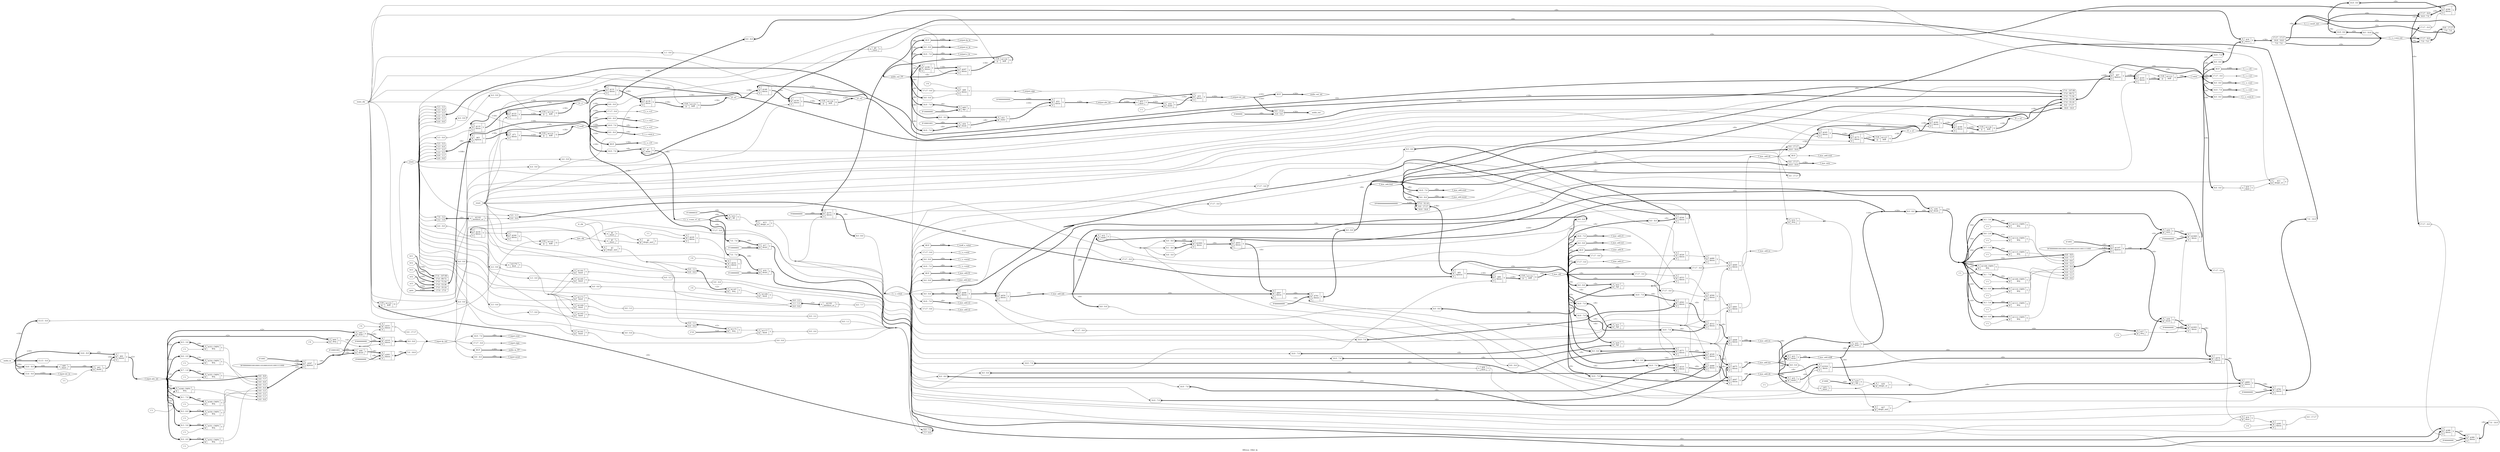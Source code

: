 digraph "IIR2sos_18bit_fp" {
label="IIR2sos_18bit_fp";
rankdir="LR";
remincross=true;
n2 [ shape=octagon, label="audio_out", color="black", fontcolor="black" ];
n3 [ shape=octagon, label="audio_in", color="black", fontcolor="black" ];
n4 [ shape=octagon, label="b11", color="black", fontcolor="black" ];
n5 [ shape=octagon, label="b12", color="black", fontcolor="black" ];
n6 [ shape=octagon, label="b13", color="black", fontcolor="black" ];
n7 [ shape=octagon, label="a12", color="black", fontcolor="black" ];
n8 [ shape=octagon, label="a13", color="black", fontcolor="black" ];
n9 [ shape=octagon, label="gain", color="black", fontcolor="black" ];
n10 [ shape=octagon, label="state_clk", color="black", fontcolor="black" ];
n11 [ shape=octagon, label="lr_clk", color="black", fontcolor="black" ];
n12 [ shape=octagon, label="reset", color="black", fontcolor="black" ];
n13 [ shape=diamond, label="f_mac_new", color="black", fontcolor="black" ];
n14 [ shape=diamond, label="f_coeff_x_value", color="black", fontcolor="black" ];
n15 [ shape=diamond, label="f_coeff", color="black", fontcolor="black" ];
n16 [ shape=diamond, label="f_mac_old", color="black", fontcolor="black" ];
n17 [ shape=diamond, label="f_value", color="black", fontcolor="black" ];
n18 [ shape=diamond, label="x1_n", color="black", fontcolor="black" ];
n19 [ shape=diamond, label="x1_n1", color="black", fontcolor="black" ];
n20 [ shape=diamond, label="x1_n2", color="black", fontcolor="black" ];
n21 [ shape=diamond, label="f1_y_n1", color="black", fontcolor="black" ];
n22 [ shape=diamond, label="f1_y_n2", color="black", fontcolor="black" ];
n23 [ shape=diamond, label="audio_out_int", color="black", fontcolor="black" ];
n24 [ shape=diamond, label="audio_out_FP", color="black", fontcolor="black" ];
n25 [ shape=diamond, label="audio_in_FP", color="black", fontcolor="black" ];
n26 [ shape=diamond, label="f_c_x_v.f2", color="black", fontcolor="black" ];
n27 [ shape=diamond, label="last_clk", color="black", fontcolor="black" ];
n28 [ shape=diamond, label="f_c_x_v.fout", color="black", fontcolor="black" ];
n31 [ shape=diamond, label="f_c_x_v.sout", color="black", fontcolor="black" ];
n40 [ shape=diamond, label="f_c_x_v.mout", color="black", fontcolor="black" ];
n42 [ shape=diamond, label="f_c_x_v.eout", color="black", fontcolor="black" ];
n47 [ shape=diamond, label="f_c_x_v.s1", color="black", fontcolor="black" ];
n49 [ shape=diamond, label="f_c_x_v.s2", color="black", fontcolor="black" ];
n50 [ shape=diamond, label="f_c_x_v.m1", color="black", fontcolor="black" ];
n51 [ shape=diamond, label="f_c_x_v.m2", color="black", fontcolor="black" ];
n52 [ shape=diamond, label="f_c_x_v.e1", color="black", fontcolor="black" ];
n63 [ shape=diamond, label="f_c_x_v.e2", color="black", fontcolor="black" ];
n64 [ shape=diamond, label="f_c_x_v.sum_e1_e2", color="black", fontcolor="black" ];
n65 [ shape=diamond, label="f_c_x_v.mult_out", color="black", fontcolor="black" ];
n94 [ shape=diamond, label="f_input.mout", color="black", fontcolor="black" ];
n97 [ shape=diamond, label="f_input.eout", color="black", fontcolor="black" ];
n99 [ shape=diamond, label="f_mac_add.f1", color="black", fontcolor="black" ];
n100 [ shape=diamond, label="f_input.int_in", color="black", fontcolor="black" ];
n101 [ shape=diamond, label="f_output.abs_int", color="black", fontcolor="black" ];
n102 [ shape=diamond, label="f_input.fp_out", color="black", fontcolor="black" ];
n103 [ shape=diamond, label="f_input.abs_int", color="black", fontcolor="black" ];
n104 [ shape=diamond, label="f_input.sign", color="black", fontcolor="black" ];
n122 [ shape=diamond, label="f_mac_add.sb", color="black", fontcolor="black" ];
n133 [ shape=diamond, label="state", color="black", fontcolor="black" ];
n134 [ shape=diamond, label="f_c_x_v.mm.b", color="black", fontcolor="black" ];
n136 [ shape=diamond, label="f_c_x_v.mm.a", color="black", fontcolor="black" ];
n146 [ shape=diamond, label="f_mac_add.f2", color="black", fontcolor="black" ];
n147 [ shape=diamond, label="f_c_x_v.mm.out", color="black", fontcolor="black" ];
n148 [ shape=diamond, label="f_mac_add.fout", color="black", fontcolor="black" ];
n149 [ shape=diamond, label="f_mac_add.sout", color="black", fontcolor="black" ];
n150 [ shape=diamond, label="f_mac_add.mout", color="black", fontcolor="black" ];
n152 [ shape=diamond, label="f_mac_add.m2", color="black", fontcolor="black" ];
n153 [ shape=diamond, label="f_mac_add.e2", color="black", fontcolor="black" ];
n155 [ shape=diamond, label="f_mac_add.eb", color="black", fontcolor="black" ];
n156 [ shape=diamond, label="f_mac_add.eout", color="black", fontcolor="black" ];
n157 [ shape=diamond, label="f_mac_add.es", color="black", fontcolor="black" ];
n158 [ shape=diamond, label="f_mac_add.ss", color="black", fontcolor="black" ];
n159 [ shape=diamond, label="f_mac_add.s1", color="black", fontcolor="black" ];
n160 [ shape=diamond, label="f_mac_add.ediff", color="black", fontcolor="black" ];
n161 [ shape=diamond, label="f_mac_add.mb", color="black", fontcolor="black" ];
n162 [ shape=diamond, label="f_mac_add.s2", color="black", fontcolor="black" ];
n163 [ shape=diamond, label="f_mac_add.ms", color="black", fontcolor="black" ];
n164 [ shape=diamond, label="f_mac_add.e1", color="black", fontcolor="black" ];
n165 [ shape=diamond, label="f_mac_add.m1", color="black", fontcolor="black" ];
n171 [ shape=diamond, label="f_output.sign", color="black", fontcolor="black" ];
n172 [ shape=diamond, label="f_c_x_v.f1", color="black", fontcolor="black" ];
n173 [ shape=diamond, label="f_output.int_out", color="black", fontcolor="black" ];
n174 [ shape=diamond, label="f_output.fp_in", color="black", fontcolor="black" ];
n175 [ shape=diamond, label="f_output.m_in", color="black", fontcolor="black" ];
n176 [ shape=diamond, label="f_output.e_in", color="black", fontcolor="black" ];
c185 [ shape=record, label="{{<p182> A|<p183> B}|$3\n$logic_and|{<p184> Y}}" ];
c186 [ shape=record, label="{{<p182> A}|$4\n$not|{<p184> Y}}" ];
c187 [ shape=record, label="{{<p182> A}|$5\n$not|{<p184> Y}}" ];
c188 [ shape=record, label="{{<p182> A|<p183> B}|$6\n$logic_and|{<p184> Y}}" ];
c189 [ shape=record, label="{{<p182> A|<p183> B}|$32\n$eq|{<p184> Y}}" ];
c191 [ shape=record, label="{{<p182> A|<p183> B|<p190> S}|$496\n$mux|{<p184> Y}}" ];
x0 [ shape=record, style=rounded, label="<s0> 8:0 - 8:0 " ];
x0:e -> c191:p183:w [arrowhead=odiamond, arrowtail=odiamond, dir=both, color="black", style="setlinewidth(3)", label="<9>"];
c192 [ shape=record, label="{{<p182> A|<p183> B|<p190> S}|$488\n$mux|{<p184> Y}}" ];
x1 [ shape=record, style=rounded, label="<s0> 16:9 - 7:0 " ];
x1:e -> c192:p183:w [arrowhead=odiamond, arrowtail=odiamond, dir=both, color="black", style="setlinewidth(3)", label="<8>"];
c193 [ shape=record, label="{{<p182> A|<p183> B|<p190> S}|$480\n$mux|{<p184> Y}}" ];
x2 [ shape=record, style=rounded, label="<s0> 17:17 - 0:0 " ];
x2:e -> c193:p183:w [arrowhead=odiamond, arrowtail=odiamond, dir=both, color="black", label=""];
c194 [ shape=record, label="{{<p182> A|<p183> B|<p190> S}|$447\n$mux|{<p184> Y}}" ];
x3 [ shape=record, style=rounded, label="<s0> 16:9 - 7:0 " ];
x3:e -> c194:p183:w [arrowhead=odiamond, arrowtail=odiamond, dir=both, color="black", style="setlinewidth(3)", label="<8>"];
c195 [ shape=record, label="{{<p182> A|<p183> B|<p190> S}|$475\n$mux|{<p184> Y}}" ];
x4 [ shape=record, style=rounded, label="<s0> 8:0 - 8:0 " ];
x4:e -> c195:p183:w [arrowhead=odiamond, arrowtail=odiamond, dir=both, color="black", style="setlinewidth(3)", label="<9>"];
c196 [ shape=record, label="{{<p182> A|<p183> B|<p190> S}|$440\n$mux|{<p184> Y}}" ];
x5 [ shape=record, style=rounded, label="<s0> 17:17 - 0:0 " ];
x5:e -> c196:p183:w [arrowhead=odiamond, arrowtail=odiamond, dir=both, color="black", label=""];
c197 [ shape=record, label="{{<p182> A|<p183> B|<p190> S}|$468\n$mux|{<p184> Y}}" ];
x6 [ shape=record, style=rounded, label="<s0> 16:9 - 7:0 " ];
x6:e -> c197:p183:w [arrowhead=odiamond, arrowtail=odiamond, dir=both, color="black", style="setlinewidth(3)", label="<8>"];
c198 [ shape=record, label="{{<p182> A|<p183> B|<p190> S}|$461\n$mux|{<p184> Y}}" ];
x7 [ shape=record, style=rounded, label="<s0> 17:17 - 0:0 " ];
x7:e -> c198:p183:w [arrowhead=odiamond, arrowtail=odiamond, dir=both, color="black", label=""];
c199 [ shape=record, label="{{<p182> A|<p183> B|<p190> S}|$454\n$mux|{<p184> Y}}" ];
x8 [ shape=record, style=rounded, label="<s0> 8:0 - 8:0 " ];
x8:e -> c199:p183:w [arrowhead=odiamond, arrowtail=odiamond, dir=both, color="black", style="setlinewidth(3)", label="<9>"];
v9 [ label="1'1" ];
c200 [ shape=record, label="{{<p182> A|<p183> B}|$35\n$add|{<p184> Y}}" ];
c201 [ shape=record, label="{{<p182> A|<p183> B}|$39\n$shl|{<p184> Y}}" ];
c202 [ shape=record, label="{{<p182> A|<p183> B}|$33\n$add|{<p184> Y}}" ];
c203 [ shape=record, label="{{<p182> A|<p183> B}|$38\n$sub|{<p184> Y}}" ];
v10 [ label="1'0" ];
c204 [ shape=record, label="{{<p182> A|<p183> B}|$37\n$eq|{<p184> Y}}" ];
c205 [ shape=record, label="{{<p182> A|<p183> B}|$36\n$sub|{<p184> Y}}" ];
x11 [ shape=record, style=rounded, label="<s0> 8:0 - 8:0 " ];
x11:e -> c205:p183:w [arrowhead=odiamond, arrowtail=odiamond, dir=both, color="black", style="setlinewidth(3)", label="<9>"];
c206 [ shape=record, label="{{<p182> A}|$25\n$not|{<p184> Y}}" ];
x12 [ shape=record, style=rounded, label="<s0> 8:8 - 0:0 " ];
x12:e -> c206:p182:w [arrowhead=odiamond, arrowtail=odiamond, dir=both, color="black", label=""];
c207 [ shape=record, label="{{<p182> A|<p183> B}|$31\n$shr|{<p184> Y}}" ];
c208 [ shape=record, label="{{<p182> A|<p183> B|<p190> S}|$63\n$pmux|{<p184> Y}}" ];
x13 [ shape=record, style=rounded, label="<s5> 17:0 - 107:90 |<s4> 17:0 - 89:72 |<s3> 17:0 - 71:54 |<s2> 17:0 - 53:36 |<s1> 17:0 - 35:18 |<s0> 17:0 - 17:0 " ];
x13:e -> c208:p183:w [arrowhead=odiamond, arrowtail=odiamond, dir=both, color="black", style="setlinewidth(3)", label="<108>"];
x14 [ shape=record, style=rounded, label="<s5> 5:5 - 5:5 |<s4> 3:3 - 4:4 |<s3> 7:7 - 3:3 |<s2> 2:2 - 2:2 |<s1> 6:6 - 1:1 |<s0> 4:4 - 0:0 " ];
x14:e -> c208:p190:w [arrowhead=odiamond, arrowtail=odiamond, dir=both, color="black", style="setlinewidth(3)", label="<6>"];
c209 [ shape=record, label="{{<p182> A|<p183> B|<p190> S}|$71\n$mux|{<p184> Y}}" ];
v16 [ label="18'000000000000000000" ];
c210 [ shape=record, label="{{<p182> A|<p183> B|<p190> S}|$81\n$pmux|{<p184> Y}}" ];
x15 [ shape=record, style=rounded, label="<s2> 17:0 - 35:18 |<s1> 0:0 - 17:17 |<s0> 16:0 - 16:0 " ];
x15:e -> c210:p183:w [arrowhead=odiamond, arrowtail=odiamond, dir=both, color="black", style="setlinewidth(3)", label="<36>"];
x17 [ shape=record, style=rounded, label="<s1> 5:5 - 1:1 |<s0> 0:0 - 0:0 " ];
x17:e -> c210:p190:w [arrowhead=odiamond, arrowtail=odiamond, dir=both, color="black", style="setlinewidth(3)", label="<2>"];
c211 [ shape=record, label="{{<p182> A|<p183> B|<p190> S}|$88\n$mux|{<p184> Y}}" ];
c212 [ shape=record, label="{{<p182> A|<p183> B|<p190> S}|$97\n$pmux|{<p184> Y}}" ];
x18 [ shape=record, style=rounded, label="<s6> 17:0 - 107:90 |<s5> 17:0 - 89:72 |<s4> 17:0 - 71:54 |<s3> 17:0 - 53:36 |<s2> 17:0 - 35:18 |<s1> 0:0 - 17:17 |<s0> 16:0 - 16:0 " ];
x18:e -> c212:p183:w [arrowhead=odiamond, arrowtail=odiamond, dir=both, color="black", style="setlinewidth(3)", label="<108>"];
x19 [ shape=record, style=rounded, label="<s5> 5:5 - 5:5 |<s4> 3:3 - 4:4 |<s3> 7:7 - 3:3 |<s2> 2:2 - 2:2 |<s1> 6:6 - 1:1 |<s0> 4:4 - 0:0 " ];
x19:e -> c212:p190:w [arrowhead=odiamond, arrowtail=odiamond, dir=both, color="black", style="setlinewidth(3)", label="<6>"];
c213 [ shape=record, label="{{<p182> A|<p183> B|<p190> S}|$105\n$mux|{<p184> Y}}" ];
c214 [ shape=record, label="{{<p182> A|<p183> B|<p190> S}|$119\n$mux|{<p184> Y}}" ];
x20 [ shape=record, style=rounded, label="<s0> 5:5 - 0:0 " ];
x20:e -> c214:p190:w [arrowhead=odiamond, arrowtail=odiamond, dir=both, color="black", label=""];
c215 [ shape=record, label="{{<p182> A|<p183> B|<p190> S}|$122\n$mux|{<p184> Y}}" ];
c216 [ shape=record, label="{{<p182> A|<p183> B|<p190> S}|$131\n$mux|{<p184> Y}}" ];
x21 [ shape=record, style=rounded, label="<s0> 4:4 - 0:0 " ];
x21:e -> c216:p190:w [arrowhead=odiamond, arrowtail=odiamond, dir=both, color="black", label=""];
c217 [ shape=record, label="{{<p182> A|<p183> B|<p190> S}|$139\n$mux|{<p184> Y}}" ];
c218 [ shape=record, label="{{<p182> A|<p183> B|<p190> S}|$148\n$mux|{<p184> Y}}" ];
x22 [ shape=record, style=rounded, label="<s0> 4:4 - 0:0 " ];
x22:e -> c218:p190:w [arrowhead=odiamond, arrowtail=odiamond, dir=both, color="black", label=""];
c219 [ shape=record, label="{{<p182> A|<p183> B|<p190> S}|$156\n$mux|{<p184> Y}}" ];
c220 [ shape=record, label="{{<p182> A|<p183> B|<p190> S}|$165\n$mux|{<p184> Y}}" ];
x23 [ shape=record, style=rounded, label="<s1> 0:0 - 17:17 |<s0> 16:0 - 16:0 " ];
x23:e -> c220:p183:w [arrowhead=odiamond, arrowtail=odiamond, dir=both, color="black", style="setlinewidth(3)", label="<18>"];
x24 [ shape=record, style=rounded, label="<s0> 4:4 - 0:0 " ];
x24:e -> c220:p190:w [arrowhead=odiamond, arrowtail=odiamond, dir=both, color="black", label=""];
c221 [ shape=record, label="{{<p182> A|<p183> B|<p190> S}|$173\n$mux|{<p184> Y}}" ];
c222 [ shape=record, label="{{<p182> A|<p183> B|<p190> S}|$182\n$mux|{<p184> Y}}" ];
x25 [ shape=record, style=rounded, label="<s0> 4:4 - 0:0 " ];
x25:e -> c222:p190:w [arrowhead=odiamond, arrowtail=odiamond, dir=both, color="black", label=""];
c223 [ shape=record, label="{{<p182> A|<p183> B|<p190> S}|$190\n$mux|{<p184> Y}}" ];
c224 [ shape=record, label="{{<p182> A|<p183> B|<p190> S}|$198\n$mux|{<p184> Y}}" ];
x26 [ shape=record, style=rounded, label="<s0> 1:1 - 0:0 " ];
x26:e -> c224:p190:w [arrowhead=odiamond, arrowtail=odiamond, dir=both, color="black", label=""];
c225 [ shape=record, label="{{<p182> A|<p183> B|<p190> S}|$207\n$mux|{<p184> Y}}" ];
c226 [ shape=record, label="{{<p182> A|<p183> B}|$7\n$add|{<p184> Y}}" ];
x27 [ shape=record, style=rounded, label="<s0> 16:9 - 7:0 " ];
x27:e -> c226:p182:w [arrowhead=odiamond, arrowtail=odiamond, dir=both, color="black", style="setlinewidth(3)", label="<8>"];
x28 [ shape=record, style=rounded, label="<s0> 16:9 - 7:0 " ];
x28:e -> c226:p183:w [arrowhead=odiamond, arrowtail=odiamond, dir=both, color="black", style="setlinewidth(3)", label="<8>"];
v29 [ label="8'10000010" ];
c227 [ shape=record, label="{{<p182> A|<p183> B}|$12\n$lt|{<p184> Y}}" ];
c228 [ shape=record, label="{{<p182> A}|$9\n$not|{<p184> Y}}" ];
x30 [ shape=record, style=rounded, label="<s0> 8:8 - 0:0 " ];
x30:e -> c228:p182:w [arrowhead=odiamond, arrowtail=odiamond, dir=both, color="black", label=""];
c229 [ shape=record, label="{{<p182> A}|$10\n$not|{<p184> Y}}" ];
x31 [ shape=record, style=rounded, label="<s0> 8:8 - 0:0 " ];
x31:e -> c229:p182:w [arrowhead=odiamond, arrowtail=odiamond, dir=both, color="black", label=""];
v33 [ label="8'10000000" ];
c230 [ shape=record, label="{{<p182> A|<p183> B}|$16\n$sub|{<p184> Y}}" ];
x32 [ shape=record, style=rounded, label="<s0> 7:0 - 7:0 " ];
x32:e -> c230:p182:w [arrowhead=odiamond, arrowtail=odiamond, dir=both, color="black", style="setlinewidth(3)", label="<8>"];
v34 [ label="1'1" ];
c231 [ shape=record, label="{{<p182> A|<p183> B|<p190> S}|$229\n$mux|{<p184> Y}}" ];
v35 [ label="1'0" ];
c232 [ shape=record, label="{{<p182> A|<p183> B|<p190> S}|$232\n$mux|{<p184> Y}}" ];
c233 [ shape=record, label="{{<p182> A|<p183> B|<p190> S}|$234\n$mux|{<p184> Y}}" ];
x36 [ shape=record, style=rounded, label="<s0> 0:0 - 0:0 " ];
x36:e -> c233:p190:w [arrowhead=odiamond, arrowtail=odiamond, dir=both, color="black", label=""];
c234 [ shape=record, label="{{<p182> A|<p183> B|<p190> S}|$244\n$mux|{<p184> Y}}" ];
c235 [ shape=record, label="{{<p182> A|<p183> B}|$14\n$xor|{<p184> Y}}" ];
x37 [ shape=record, style=rounded, label="<s0> 17:17 - 0:0 " ];
x37:e -> c235:p182:w [arrowhead=odiamond, arrowtail=odiamond, dir=both, color="black", label=""];
x38 [ shape=record, style=rounded, label="<s0> 17:17 - 0:0 " ];
x38:e -> c235:p183:w [arrowhead=odiamond, arrowtail=odiamond, dir=both, color="black", label=""];
c236 [ shape=record, label="{{<p182> A|<p183> B}|$11\n$logic_or|{<p184> Y}}" ];
c237 [ shape=record, label="{{<p182> A|<p183> B}|$13\n$logic_or|{<p184> Y}}" ];
c238 [ shape=record, label="{{<p182> A}|$26\n$not|{<p184> Y}}" ];
x39 [ shape=record, style=rounded, label="<s0> 8:8 - 0:0 " ];
x39:e -> c238:p182:w [arrowhead=odiamond, arrowtail=odiamond, dir=both, color="black", label=""];
c239 [ shape=record, label="{{<p182> A|<p183> B}|$23\n$sub|{<p184> Y}}" ];
c240 [ shape=record, label="{{<p182> A|<p183> B}|$22\n$gt|{<p184> Y}}" ];
x40 [ shape=record, style=rounded, label="<s0> 8:0 - 8:0 " ];
x40:e -> c240:p182:w [arrowhead=odiamond, arrowtail=odiamond, dir=both, color="black", style="setlinewidth(3)", label="<9>"];
x41 [ shape=record, style=rounded, label="<s0> 8:0 - 8:0 " ];
x41:e -> c240:p183:w [arrowhead=odiamond, arrowtail=odiamond, dir=both, color="black", style="setlinewidth(3)", label="<9>"];
c241 [ shape=record, label="{{<p182> A|<p183> B}|$20\n$gt|{<p184> Y}}" ];
x42 [ shape=record, style=rounded, label="<s0> 16:9 - 7:0 " ];
x42:e -> c241:p182:w [arrowhead=odiamond, arrowtail=odiamond, dir=both, color="black", style="setlinewidth(3)", label="<8>"];
x43 [ shape=record, style=rounded, label="<s0> 16:9 - 7:0 " ];
x43:e -> c241:p183:w [arrowhead=odiamond, arrowtail=odiamond, dir=both, color="black", style="setlinewidth(3)", label="<8>"];
c242 [ shape=record, label="{{<p182> A|<p183> B}|$18\n$mul|{<p184> Y}}" ];
x44 [ shape=record, style=rounded, label="<s0> 8:0 - 8:0 " ];
x44:e -> c242:p182:w [arrowhead=odiamond, arrowtail=odiamond, dir=both, color="black", style="setlinewidth(3)", label="<9>"];
x45 [ shape=record, style=rounded, label="<s0> 8:0 - 8:0 " ];
x45:e -> c242:p183:w [arrowhead=odiamond, arrowtail=odiamond, dir=both, color="black", style="setlinewidth(3)", label="<9>"];
x46 [ shape=record, style=rounded, label="<s2> 17:17 - 17:17 |<s1> 16:8 - 16:8 |<s0> 7:0 - 7:0 " ];
c242:p184:e -> x46:w [arrowhead=odiamond, arrowtail=odiamond, dir=both, color="black", style="setlinewidth(3)", label="<18>"];
v48 [ label="8'10000001" ];
c243 [ shape=record, label="{{<p182> A|<p183> B}|$17\n$sub|{<p184> Y}}" ];
x47 [ shape=record, style=rounded, label="<s0> 7:0 - 7:0 " ];
x47:e -> c243:p182:w [arrowhead=odiamond, arrowtail=odiamond, dir=both, color="black", style="setlinewidth(3)", label="<8>"];
v49 [ label="9'000000000" ];
c244 [ shape=record, label="{{<p182> A|<p183> B|<p190> S}|$375\n$mux|{<p184> Y}}" ];
x50 [ shape=record, style=rounded, label="<s0> 8:0 - 8:0 " ];
c244:p184:e -> x50:w [arrowhead=odiamond, arrowtail=odiamond, dir=both, color="black", style="setlinewidth(3)", label="<9>"];
c245 [ shape=record, label="{{<p182> A|<p183> B}|$27\n$logic_and|{<p184> Y}}" ];
c246 [ shape=record, label="{{<p182> A|<p183> B}|$21\n$gt|{<p184> Y}}" ];
x51 [ shape=record, style=rounded, label="<s0> 16:9 - 7:0 " ];
x51:e -> c246:p182:w [arrowhead=odiamond, arrowtail=odiamond, dir=both, color="black", style="setlinewidth(3)", label="<8>"];
x52 [ shape=record, style=rounded, label="<s0> 16:9 - 7:0 " ];
x52:e -> c246:p183:w [arrowhead=odiamond, arrowtail=odiamond, dir=both, color="black", style="setlinewidth(3)", label="<8>"];
v54 [ label="1'1" ];
c247 [ shape=record, label="{{<p182> A|<p183> B}|$1115_CMP0\n$eq|{<p184> Y}}" ];
x53 [ shape=record, style=rounded, label="<s0> 8:7 - 1:0 " ];
x53:e -> c247:p182:w [arrowhead=odiamond, arrowtail=odiamond, dir=both, color="black", style="setlinewidth(3)", label="<2>"];
v55 [ label="8'00000000" ];
c248 [ shape=record, label="{{<p182> A|<p183> B|<p190> S}|$1093\n$mux|{<p184> Y}}" ];
v56 [ label="1'1" ];
c249 [ shape=record, label="{{<p182> A|<p183> B}|$1108_CMP0\n$eq|{<p184> Y}}" ];
v58 [ label="1'1" ];
c250 [ shape=record, label="{{<p182> A|<p183> B}|$1109_CMP0\n$eq|{<p184> Y}}" ];
x57 [ shape=record, style=rounded, label="<s0> 8:1 - 7:0 " ];
x57:e -> c250:p182:w [arrowhead=odiamond, arrowtail=odiamond, dir=both, color="black", style="setlinewidth(3)", label="<8>"];
v60 [ label="1'1" ];
c251 [ shape=record, label="{{<p182> A|<p183> B}|$1110_CMP0\n$eq|{<p184> Y}}" ];
x59 [ shape=record, style=rounded, label="<s0> 8:2 - 6:0 " ];
x59:e -> c251:p182:w [arrowhead=odiamond, arrowtail=odiamond, dir=both, color="black", style="setlinewidth(3)", label="<7>"];
v61 [ label="4'1001" ];
v62 [ label="36'000000010010001101000101011001111000" ];
c252 [ shape=record, label="{{<p182> A|<p183> B|<p190> S}|$1107\n$pmux|{<p184> Y}}" ];
x63 [ shape=record, style=rounded, label="<s8> 8:8 - 8:8 |<s7> 0:0 - 7:7 |<s6> 0:0 - 6:6 |<s5> 0:0 - 5:5 |<s4> 0:0 - 4:4 |<s3> 0:0 - 3:3 |<s2> 0:0 - 2:2 |<s1> 0:0 - 1:1 |<s0> 0:0 - 0:0 " ];
x63:e -> c252:p190:w [arrowhead=odiamond, arrowtail=odiamond, dir=both, color="black", style="setlinewidth(3)", label="<9>"];
v65 [ label="1'1" ];
c253 [ shape=record, label="{{<p182> A|<p183> B}|$1111_CMP0\n$eq|{<p184> Y}}" ];
x64 [ shape=record, style=rounded, label="<s0> 8:3 - 5:0 " ];
x64:e -> c253:p182:w [arrowhead=odiamond, arrowtail=odiamond, dir=both, color="black", style="setlinewidth(3)", label="<6>"];
v67 [ label="1'1" ];
c254 [ shape=record, label="{{<p182> A|<p183> B}|$1112_CMP0\n$eq|{<p184> Y}}" ];
x66 [ shape=record, style=rounded, label="<s0> 8:4 - 4:0 " ];
x66:e -> c254:p182:w [arrowhead=odiamond, arrowtail=odiamond, dir=both, color="black", style="setlinewidth(3)", label="<5>"];
c255 [ shape=record, label="{{<p182> A|<p183> B|<p190> S}|$520\n$mux|{<p184> Y}}" ];
x68 [ shape=record, style=rounded, label="<s0> 8:0 - 8:0 " ];
x68:e -> c255:p183:w [arrowhead=odiamond, arrowtail=odiamond, dir=both, color="black", style="setlinewidth(3)", label="<9>"];
c256 [ shape=record, label="{{<p182> A|<p183> B|<p190> S}|$504\n$mux|{<p184> Y}}" ];
x69 [ shape=record, style=rounded, label="<s0> 17:17 - 0:0 " ];
x69:e -> c256:p183:w [arrowhead=odiamond, arrowtail=odiamond, dir=both, color="black", label=""];
c257 [ shape=record, label="{{<p182> A}|$1179\n$not|{<p184> Y}}" ];
c258 [ shape=record, label="{{<p182> A|<p183> B}|$30\n$logic_or|{<p184> Y}}" ];
v70 [ label="4'1000" ];
c259 [ shape=record, label="{{<p182> A|<p183> B}|$29\n$gt|{<p184> Y}}" ];
v71 [ label="8'00000000" ];
c260 [ shape=record, label="{{<p182> A|<p183> B|<p190> S}|$782\n$mux|{<p184> Y}}" ];
x72 [ shape=record, style=rounded, label="<s0> 7:0 - 16:9 " ];
c260:p184:e -> x72:w [arrowhead=odiamond, arrowtail=odiamond, dir=both, color="black", style="setlinewidth(3)", label="<8>"];
v73 [ label="9'000000000" ];
c261 [ shape=record, label="{{<p182> A|<p183> B|<p190> S}|$761\n$mux|{<p184> Y}}" ];
x74 [ shape=record, style=rounded, label="<s0> 8:0 - 8:0 " ];
c261:p184:e -> x74:w [arrowhead=odiamond, arrowtail=odiamond, dir=both, color="black", style="setlinewidth(3)", label="<9>"];
c265 [ shape=record, label="{{<p262> CLK|<p263> D}|$1155\n$dff|{<p264> Q}}" ];
x75 [ shape=record, style=rounded, label="<s1> 6:0 - 7:1 |<s0> 7:7 - 0:0 " ];
x75:e -> c265:p263:w [arrowhead=odiamond, arrowtail=odiamond, dir=both, color="black", style="setlinewidth(3)", label="<8>"];
c266 [ shape=record, label="{{<p182> A|<p183> B|<p190> S}|$1000\n$mux|{<p184> Y}}" ];
x76 [ shape=record, style=rounded, label="<s0> 8:0 - 8:0 " ];
x76:e -> c266:p182:w [arrowhead=odiamond, arrowtail=odiamond, dir=both, color="black", style="setlinewidth(3)", label="<9>"];
x77 [ shape=record, style=rounded, label="<s0> 9:1 - 8:0 " ];
x77:e -> c266:p183:w [arrowhead=odiamond, arrowtail=odiamond, dir=both, color="black", style="setlinewidth(3)", label="<9>"];
x78 [ shape=record, style=rounded, label="<s0> 9:9 - 0:0 " ];
x78:e -> c266:p190:w [arrowhead=odiamond, arrowtail=odiamond, dir=both, color="black", label=""];
c267 [ shape=record, label="{{<p182> A|<p183> B|<p190> S}|$889\n$mux|{<p184> Y}}" ];
c268 [ shape=record, label="{{<p182> A|<p183> B|<p190> S}|$955\n$mux|{<p184> Y}}" ];
v79 [ label="8'00000000" ];
c269 [ shape=record, label="{{<p182> A|<p183> B|<p190> S}|$380\n$mux|{<p184> Y}}" ];
x80 [ shape=record, style=rounded, label="<s0> 7:0 - 16:9 " ];
c269:p184:e -> x80:w [arrowhead=odiamond, arrowtail=odiamond, dir=both, color="black", style="setlinewidth(3)", label="<8>"];
v81 [ label="1'0" ];
c270 [ shape=record, label="{{<p182> A|<p183> B|<p190> S}|$385\n$mux|{<p184> Y}}" ];
x82 [ shape=record, style=rounded, label="<s0> 0:0 - 17:17 " ];
c270:p184:e -> x82:w [arrowhead=odiamond, arrowtail=odiamond, dir=both, color="black", label=""];
v84 [ label="1'1" ];
c271 [ shape=record, label="{{<p182> A|<p183> B}|$1114_CMP0\n$eq|{<p184> Y}}" ];
x83 [ shape=record, style=rounded, label="<s0> 8:6 - 2:0 " ];
x83:e -> c271:p182:w [arrowhead=odiamond, arrowtail=odiamond, dir=both, color="black", style="setlinewidth(3)", label="<3>"];
v85 [ label="9'000000000" ];
c272 [ shape=record, label="{{<p182> A|<p183> B|<p190> S}|$1069\n$mux|{<p184> Y}}" ];
v87 [ label="1'1" ];
c273 [ shape=record, label="{{<p182> A|<p183> B}|$1113_CMP0\n$eq|{<p184> Y}}" ];
x86 [ shape=record, style=rounded, label="<s0> 8:5 - 3:0 " ];
x86:e -> c273:p182:w [arrowhead=odiamond, arrowtail=odiamond, dir=both, color="black", style="setlinewidth(3)", label="<4>"];
c274 [ shape=record, label="{{<p182> A|<p183> B}|$1161\n$and|{<p184> Y}}" ];
x88 [ shape=record, style=rounded, label="<s0> 4:4 - 0:0 " ];
x88:e -> c274:p183:w [arrowhead=odiamond, arrowtail=odiamond, dir=both, color="black", label=""];
x89 [ shape=record, style=rounded, label="<s0> 0:0 - 0:0 " ];
c274:p184:e -> x89:w [arrowhead=odiamond, arrowtail=odiamond, dir=both, color="black", label=""];
c275 [ shape=record, label="{{<p182> A|<p183> B|<p190> S}|$867\n$mux|{<p184> Y}}" ];
c276 [ shape=record, label="{{<p182> A|<p183> B|<p190> S}|$388\n$mux|{<p184> Y}}" ];
x90 [ shape=record, style=rounded, label="<s0> 17:17 - 0:0 " ];
x90:e -> c276:p190:w [arrowhead=odiamond, arrowtail=odiamond, dir=both, color="black", label=""];
c277 [ shape=record, label="{{<p182> A|<p183> B|<p190> S}|$562\n$mux|{<p184> Y}}" ];
x91 [ shape=record, style=rounded, label="<s0> 16:9 - 7:0 " ];
x91:e -> c277:p182:w [arrowhead=odiamond, arrowtail=odiamond, dir=both, color="black", style="setlinewidth(3)", label="<8>"];
x92 [ shape=record, style=rounded, label="<s0> 16:9 - 7:0 " ];
x92:e -> c277:p183:w [arrowhead=odiamond, arrowtail=odiamond, dir=both, color="black", style="setlinewidth(3)", label="<8>"];
c278 [ shape=record, label="{{<p182> A|<p183> B|<p190> S}|$978\n$mux|{<p184> Y}}" ];
c279 [ shape=record, label="{{<p182> A|<p183> B|<p190> S}|$544\n$mux|{<p184> Y}}" ];
x93 [ shape=record, style=rounded, label="<s0> 8:0 - 8:0 " ];
x93:e -> c279:p182:w [arrowhead=odiamond, arrowtail=odiamond, dir=both, color="black", style="setlinewidth(3)", label="<9>"];
x94 [ shape=record, style=rounded, label="<s0> 8:0 - 8:0 " ];
x94:e -> c279:p183:w [arrowhead=odiamond, arrowtail=odiamond, dir=both, color="black", style="setlinewidth(3)", label="<9>"];
c280 [ shape=record, label="{{<p182> A|<p183> B|<p190> S}|$571\n$mux|{<p184> Y}}" ];
x95 [ shape=record, style=rounded, label="<s0> 8:0 - 8:0 " ];
x95:e -> c280:p182:w [arrowhead=odiamond, arrowtail=odiamond, dir=both, color="black", style="setlinewidth(3)", label="<9>"];
x96 [ shape=record, style=rounded, label="<s0> 8:0 - 8:0 " ];
x96:e -> c280:p183:w [arrowhead=odiamond, arrowtail=odiamond, dir=both, color="black", style="setlinewidth(3)", label="<9>"];
c281 [ shape=record, label="{{<p182> A|<p183> B}|$1169\n$and|{<p184> Y}}" ];
x97 [ shape=record, style=rounded, label="<s0> 5:5 - 0:0 " ];
x97:e -> c281:p183:w [arrowhead=odiamond, arrowtail=odiamond, dir=both, color="black", label=""];
x98 [ shape=record, style=rounded, label="<s0> 0:0 - 2:2 " ];
c281:p184:e -> x98:w [arrowhead=odiamond, arrowtail=odiamond, dir=both, color="black", label=""];
c282 [ shape=record, label="{{<p182> A|<p183> B|<p190> S}|$553\n$mux|{<p184> Y}}" ];
x99 [ shape=record, style=rounded, label="<s0> 17:17 - 0:0 " ];
x99:e -> c282:p182:w [arrowhead=odiamond, arrowtail=odiamond, dir=both, color="black", label=""];
x100 [ shape=record, style=rounded, label="<s0> 17:17 - 0:0 " ];
x100:e -> c282:p183:w [arrowhead=odiamond, arrowtail=odiamond, dir=both, color="black", label=""];
c283 [ shape=record, label="{{<p182> A|<p183> B|<p190> S}|$535\n$mux|{<p184> Y}}" ];
x101 [ shape=record, style=rounded, label="<s0> 16:9 - 7:0 " ];
x101:e -> c283:p182:w [arrowhead=odiamond, arrowtail=odiamond, dir=both, color="black", style="setlinewidth(3)", label="<8>"];
x102 [ shape=record, style=rounded, label="<s0> 16:9 - 7:0 " ];
x102:e -> c283:p183:w [arrowhead=odiamond, arrowtail=odiamond, dir=both, color="black", style="setlinewidth(3)", label="<8>"];
c284 [ shape=record, label="{{<p182> A|<p183> B|<p190> S}|$526\n$mux|{<p184> Y}}" ];
x103 [ shape=record, style=rounded, label="<s0> 17:17 - 0:0 " ];
x103:e -> c284:p182:w [arrowhead=odiamond, arrowtail=odiamond, dir=both, color="black", label=""];
x104 [ shape=record, style=rounded, label="<s0> 17:17 - 0:0 " ];
x104:e -> c284:p183:w [arrowhead=odiamond, arrowtail=odiamond, dir=both, color="black", label=""];
c285 [ shape=record, label="{{<p182> A|<p183> B|<p190> S}|$512\n$mux|{<p184> Y}}" ];
x105 [ shape=record, style=rounded, label="<s0> 16:9 - 7:0 " ];
x105:e -> c285:p183:w [arrowhead=odiamond, arrowtail=odiamond, dir=both, color="black", style="setlinewidth(3)", label="<8>"];
c286 [ shape=record, label="{{<p182> A|<p183> B|<p190> S}|$394\n$mux|{<p184> Y}}" ];
x106 [ shape=record, style=rounded, label="<s0> 16:8 - 8:0 " ];
x106:e -> c286:p182:w [arrowhead=odiamond, arrowtail=odiamond, dir=both, color="black", style="setlinewidth(3)", label="<9>"];
x107 [ shape=record, style=rounded, label="<s1> 17:17 - 8:8 |<s0> 16:9 - 7:0 " ];
x107:e -> c286:p183:w [arrowhead=odiamond, arrowtail=odiamond, dir=both, color="black", style="setlinewidth(3)", label="<9>"];
x108 [ shape=record, style=rounded, label="<s0> 17:17 - 0:0 " ];
x108:e -> c286:p190:w [arrowhead=odiamond, arrowtail=odiamond, dir=both, color="black", label=""];
c287 [ shape=record, label="{{<p182> A|<p183> B}|$1165\n$and|{<p184> Y}}" ];
x109 [ shape=record, style=rounded, label="<s0> 7:7 - 0:0 " ];
x109:e -> c287:p183:w [arrowhead=odiamond, arrowtail=odiamond, dir=both, color="black", label=""];
x110 [ shape=record, style=rounded, label="<s0> 0:0 - 1:1 " ];
c287:p184:e -> x110:w [arrowhead=odiamond, arrowtail=odiamond, dir=both, color="black", label=""];
c288 [ shape=record, label="{{<p182> A|<p183> B|<p190> S}|$1024\n$mux|{<p184> Y}}" ];
x111 [ shape=record, style=rounded, label="<s0> 9:9 - 0:0 " ];
x111:e -> c288:p190:w [arrowhead=odiamond, arrowtail=odiamond, dir=both, color="black", label=""];
c289 [ shape=record, label="{{<p182> A}|$1142\n$reduce_or|{<p184> Y}}" ];
x112 [ shape=record, style=rounded, label="<s1> 7:6 - 3:2 |<s0> 3:2 - 1:0 " ];
x112:e -> c289:p182:w [arrowhead=odiamond, arrowtail=odiamond, dir=both, color="black", style="setlinewidth(3)", label="<4>"];
c290 [ shape=record, label="{{<p262> CLK|<p263> D}|$1131\n$dff|{<p264> Q}}" ];
c291 [ shape=record, label="{{<p262> CLK|<p263> D}|$1132\n$dff|{<p264> Q}}" ];
c292 [ shape=record, label="{{<p262> CLK|<p263> D}|$1133\n$dff|{<p264> Q}}" ];
c293 [ shape=record, label="{{<p262> CLK|<p263> D}|$1134\n$dff|{<p264> Q}}" ];
c294 [ shape=record, label="{{<p262> CLK|<p263> D}|$1135\n$dff|{<p264> Q}}" ];
c295 [ shape=record, label="{{<p262> CLK|<p263> D}|$1136\n$dff|{<p264> Q}}" ];
c296 [ shape=record, label="{{<p262> CLK|<p263> D}|$1137\n$dff|{<p264> Q}}" ];
c297 [ shape=record, label="{{<p262> CLK|<p263> D}|$1138\n$dff|{<p264> Q}}" ];
c298 [ shape=record, label="{{<p262> CLK|<p263> D}|$1139\n$dff|{<p264> Q}}" ];
c299 [ shape=record, label="{{<p182> A}|$40\n$not|{<p184> Y}}" ];
x113 [ shape=record, style=rounded, label="<s0> 14:6 - 8:0 " ];
x113:e -> c299:p182:w [arrowhead=odiamond, arrowtail=odiamond, dir=both, color="black", style="setlinewidth(3)", label="<9>"];
c300 [ shape=record, label="{{<p262> CLK|<p263> D}|$1141\n$dff|{<p264> Q}}" ];
v114 [ label="1'1" ];
c301 [ shape=record, label="{{<p182> A|<p183> B}|$41\n$add|{<p184> Y}}" ];
c302 [ shape=record, label="{{<p182> A|<p183> B|<p190> S}|$42\n$mux|{<p184> Y}}" ];
x115 [ shape=record, style=rounded, label="<s0> 14:6 - 8:0 " ];
x115:e -> c302:p182:w [arrowhead=odiamond, arrowtail=odiamond, dir=both, color="black", style="setlinewidth(3)", label="<9>"];
x116 [ shape=record, style=rounded, label="<s0> 15:15 - 0:0 " ];
x116:e -> c302:p190:w [arrowhead=odiamond, arrowtail=odiamond, dir=both, color="black", label=""];
v117 [ label="1'0" ];
c303 [ shape=record, label="{{<p182> A|<p183> B}|$44\n$eq|{<p184> Y}}" ];
c304 [ shape=record, label="{{<p182> A|<p183> B}|$45\n$shl|{<p184> Y}}" ];
v118 [ label="8'10001001" ];
c305 [ shape=record, label="{{<p182> A|<p183> B}|$46\n$sub|{<p184> Y}}" ];
v119 [ label="8'00000000" ];
c306 [ shape=record, label="{{<p182> A|<p183> B|<p190> S}|$305\n$mux|{<p184> Y}}" ];
x120 [ shape=record, style=rounded, label="<s0> 7:0 - 16:9 " ];
c306:p184:e -> x120:w [arrowhead=odiamond, arrowtail=odiamond, dir=both, color="black", style="setlinewidth(3)", label="<8>"];
v122 [ label="1'0" ];
c307 [ shape=record, label="{{<p182> A|<p183> B|<p190> S}|$331\n$mux|{<p184> Y}}" ];
x121 [ shape=record, style=rounded, label="<s0> 15:15 - 0:0 " ];
x121:e -> c307:p182:w [arrowhead=odiamond, arrowtail=odiamond, dir=both, color="black", label=""];
x123 [ shape=record, style=rounded, label="<s0> 0:0 - 17:17 " ];
c307:p184:e -> x123:w [arrowhead=odiamond, arrowtail=odiamond, dir=both, color="black", label=""];
v124 [ label="9'000000000" ];
c308 [ shape=record, label="{{<p182> A|<p183> B|<p190> S}|$318\n$mux|{<p184> Y}}" ];
x125 [ shape=record, style=rounded, label="<s0> 8:0 - 8:0 " ];
c308:p184:e -> x125:w [arrowhead=odiamond, arrowtail=odiamond, dir=both, color="black", style="setlinewidth(3)", label="<9>"];
v126 [ label="1'1" ];
c309 [ shape=record, label="{{<p182> A|<p183> B}|$348_CMP0\n$eq|{<p184> Y}}" ];
v127 [ label="4'1001" ];
v128 [ label="36'000000010010001101000101011001111000" ];
c310 [ shape=record, label="{{<p182> A|<p183> B|<p190> S}|$347\n$pmux|{<p184> Y}}" ];
x129 [ shape=record, style=rounded, label="<s8> 8:8 - 8:8 |<s7> 0:0 - 7:7 |<s6> 0:0 - 6:6 |<s5> 0:0 - 5:5 |<s4> 0:0 - 4:4 |<s3> 0:0 - 3:3 |<s2> 0:0 - 2:2 |<s1> 0:0 - 1:1 |<s0> 0:0 - 0:0 " ];
x129:e -> c310:p190:w [arrowhead=odiamond, arrowtail=odiamond, dir=both, color="black", style="setlinewidth(3)", label="<9>"];
v131 [ label="1'1" ];
c311 [ shape=record, label="{{<p182> A|<p183> B}|$349_CMP0\n$eq|{<p184> Y}}" ];
x130 [ shape=record, style=rounded, label="<s0> 8:1 - 7:0 " ];
x130:e -> c311:p182:w [arrowhead=odiamond, arrowtail=odiamond, dir=both, color="black", style="setlinewidth(3)", label="<8>"];
v133 [ label="1'1" ];
c312 [ shape=record, label="{{<p182> A|<p183> B}|$350_CMP0\n$eq|{<p184> Y}}" ];
x132 [ shape=record, style=rounded, label="<s0> 8:2 - 6:0 " ];
x132:e -> c312:p182:w [arrowhead=odiamond, arrowtail=odiamond, dir=both, color="black", style="setlinewidth(3)", label="<7>"];
c313 [ shape=record, label="{{<p182> A|<p183> B}|$1173\n$and|{<p184> Y}}" ];
x134 [ shape=record, style=rounded, label="<s0> 6:6 - 0:0 " ];
x134:e -> c313:p183:w [arrowhead=odiamond, arrowtail=odiamond, dir=both, color="black", label=""];
x135 [ shape=record, style=rounded, label="<s0> 0:0 - 3:3 " ];
c313:p184:e -> x135:w [arrowhead=odiamond, arrowtail=odiamond, dir=both, color="black", label=""];
v137 [ label="2'10" ];
c314 [ shape=record, label="{{<p182> A|<p183> B}|$1175\n$eq|{<p184> Y}}" ];
x136 [ shape=record, style=rounded, label="<s1> 0:0 - 1:1 |<s0> 0:0 - 0:0 " ];
x136:e -> c314:p182:w [arrowhead=odiamond, arrowtail=odiamond, dir=both, color="black", style="setlinewidth(3)", label="<2>"];
v139 [ label="1'1" ];
c315 [ shape=record, label="{{<p182> A|<p183> B}|$351_CMP0\n$eq|{<p184> Y}}" ];
x138 [ shape=record, style=rounded, label="<s0> 8:3 - 5:0 " ];
x138:e -> c315:p182:w [arrowhead=odiamond, arrowtail=odiamond, dir=both, color="black", style="setlinewidth(3)", label="<6>"];
c316 [ shape=record, label="{{<p182> A|<p183> B}|$1177\n$and|{<p184> Y}}" ];
x140 [ shape=record, style=rounded, label="<s0> 0:0 - 0:0 " ];
x140:e -> c316:p183:w [arrowhead=odiamond, arrowtail=odiamond, dir=both, color="black", label=""];
x141 [ shape=record, style=rounded, label="<s0> 0:0 - 4:4 " ];
c316:p184:e -> x141:w [arrowhead=odiamond, arrowtail=odiamond, dir=both, color="black", label=""];
v143 [ label="1'1" ];
c317 [ shape=record, label="{{<p182> A|<p183> B}|$352_CMP0\n$eq|{<p184> Y}}" ];
x142 [ shape=record, style=rounded, label="<s0> 8:4 - 4:0 " ];
x142:e -> c317:p182:w [arrowhead=odiamond, arrowtail=odiamond, dir=both, color="black", style="setlinewidth(3)", label="<5>"];
v145 [ label="1'1" ];
c318 [ shape=record, label="{{<p182> A|<p183> B}|$353_CMP0\n$eq|{<p184> Y}}" ];
x144 [ shape=record, style=rounded, label="<s0> 8:5 - 3:0 " ];
x144:e -> c318:p182:w [arrowhead=odiamond, arrowtail=odiamond, dir=both, color="black", style="setlinewidth(3)", label="<4>"];
c319 [ shape=record, label="{{<p182> A|<p183> B}|$1181\n$and|{<p184> Y}}" ];
x146 [ shape=record, style=rounded, label="<s0> 2:2 - 0:0 " ];
x146:e -> c319:p183:w [arrowhead=odiamond, arrowtail=odiamond, dir=both, color="black", label=""];
x147 [ shape=record, style=rounded, label="<s0> 0:0 - 5:5 " ];
c319:p184:e -> x147:w [arrowhead=odiamond, arrowtail=odiamond, dir=both, color="black", label=""];
v149 [ label="1'1" ];
c320 [ shape=record, label="{{<p182> A|<p183> B}|$354_CMP0\n$eq|{<p184> Y}}" ];
x148 [ shape=record, style=rounded, label="<s0> 8:6 - 2:0 " ];
x148:e -> c320:p182:w [arrowhead=odiamond, arrowtail=odiamond, dir=both, color="black", style="setlinewidth(3)", label="<3>"];
c321 [ shape=record, label="{{<p182> A|<p183> B}|$1185\n$and|{<p184> Y}}" ];
x150 [ shape=record, style=rounded, label="<s0> 3:3 - 0:0 " ];
x150:e -> c321:p183:w [arrowhead=odiamond, arrowtail=odiamond, dir=both, color="black", label=""];
x151 [ shape=record, style=rounded, label="<s0> 0:0 - 6:6 " ];
c321:p184:e -> x151:w [arrowhead=odiamond, arrowtail=odiamond, dir=both, color="black", label=""];
v153 [ label="1'0" ];
c322 [ shape=record, label="{{<p182> A|<p183> B}|$1187\n$eq|{<p184> Y}}" ];
x152 [ shape=record, style=rounded, label="<s1> 0:0 - 1:1 |<s0> 0:0 - 0:0 " ];
x152:e -> c322:p182:w [arrowhead=odiamond, arrowtail=odiamond, dir=both, color="black", style="setlinewidth(3)", label="<2>"];
c323 [ shape=record, label="{{<p182> A|<p183> B}|$1189\n$and|{<p184> Y}}" ];
x154 [ shape=record, style=rounded, label="<s0> 0:0 - 0:0 " ];
x154:e -> c323:p183:w [arrowhead=odiamond, arrowtail=odiamond, dir=both, color="black", label=""];
v156 [ label="1'1" ];
c324 [ shape=record, label="{{<p182> A|<p183> B}|$355_CMP0\n$eq|{<p184> Y}}" ];
x155 [ shape=record, style=rounded, label="<s0> 8:7 - 1:0 " ];
x155:e -> c324:p182:w [arrowhead=odiamond, arrowtail=odiamond, dir=both, color="black", style="setlinewidth(3)", label="<2>"];
c325 [ shape=record, label="{{<p182> A}|$1192\n$reduce_or|{<p184> Y}}" ];
x157 [ shape=record, style=rounded, label="<s2> 0:0 - 2:2 |<s1> 1:1 - 1:1 |<s0> 0:0 - 0:0 " ];
x157:e -> c325:p182:w [arrowhead=odiamond, arrowtail=odiamond, dir=both, color="black", style="setlinewidth(3)", label="<3>"];
x158 [ shape=record, style=rounded, label="<s0> 0:0 - 7:7 " ];
c325:p184:e -> x158:w [arrowhead=odiamond, arrowtail=odiamond, dir=both, color="black", label=""];
v159 [ label="1'0" ];
c326 [ shape=record, label="{{<p182> A|<p183> B|<p190> S}|$48\n$mux|{<p184> Y}}" ];
x160 [ shape=record, style=rounded, label="<s0> 17:17 - 0:0 " ];
x160:e -> c326:p183:w [arrowhead=odiamond, arrowtail=odiamond, dir=both, color="black", label=""];
x161 [ shape=record, style=rounded, label="<s0> 8:8 - 0:0 " ];
x161:e -> c326:p190:w [arrowhead=odiamond, arrowtail=odiamond, dir=both, color="black", label=""];
v163 [ label="8'10000000" ];
c327 [ shape=record, label="{{<p182> A|<p183> B}|$49\n$gt|{<p184> Y}}" ];
x162 [ shape=record, style=rounded, label="<s0> 16:9 - 7:0 " ];
x162:e -> c327:p182:w [arrowhead=odiamond, arrowtail=odiamond, dir=both, color="black", style="setlinewidth(3)", label="<8>"];
v164 [ label="8'10001001" ];
c328 [ shape=record, label="{{<p182> A|<p183> B}|$50\n$sub|{<p184> Y}}" ];
x165 [ shape=record, style=rounded, label="<s0> 16:9 - 7:0 " ];
x165:e -> c328:p183:w [arrowhead=odiamond, arrowtail=odiamond, dir=both, color="black", style="setlinewidth(3)", label="<8>"];
c329 [ shape=record, label="{{<p182> A|<p183> B}|$51\n$shr|{<p184> Y}}" ];
x166 [ shape=record, style=rounded, label="<s0> 8:0 - 8:0 " ];
x166:e -> c329:p182:w [arrowhead=odiamond, arrowtail=odiamond, dir=both, color="black", style="setlinewidth(3)", label="<9>"];
v167 [ label="10'0000000000" ];
c330 [ shape=record, label="{{<p182> A|<p183> B|<p190> S}|$52\n$mux|{<p184> Y}}" ];
c331 [ shape=record, label="{{<p182> A}|$53\n$not|{<p184> Y}}" ];
v168 [ label="1'1" ];
c332 [ shape=record, label="{{<p182> A|<p183> B}|$54\n$add|{<p184> Y}}" ];
c333 [ shape=record, label="{{<p182> A|<p183> B|<p190> S}|$55\n$mux|{<p184> Y}}" ];
v170 [ label="6'000000" ];
x169 [ shape=record, style=rounded, label="<s1> 9:0 - 15:6 |<s0> 5:0 - 5:0 " ];
x171 [ shape=record, style=rounded, label="<s1> 0:0 - 17:17 |<s0> 16:0 - 16:0 " ];
x172 [shape=box, style=rounded, label="BUF"];
x173 [shape=box, style=rounded, label="BUF"];
x174 [shape=box, style=rounded, label="BUF"];
x175 [shape=box, style=rounded, label="BUF"];
x176 [ shape=record, style=rounded, label="<s0> 17:17 - 0:0 " ];
x177 [ shape=record, style=rounded, label="<s0> 8:0 - 8:0 " ];
x178 [ shape=record, style=rounded, label="<s0> 16:9 - 7:0 " ];
x179 [ shape=record, style=rounded, label="<s0> 17:17 - 0:0 " ];
x180 [ shape=record, style=rounded, label="<s0> 17:17 - 0:0 " ];
x181 [ shape=record, style=rounded, label="<s0> 8:0 - 8:0 " ];
x182 [ shape=record, style=rounded, label="<s0> 8:0 - 8:0 " ];
x183 [ shape=record, style=rounded, label="<s0> 16:9 - 7:0 " ];
x184 [ shape=record, style=rounded, label="<s0> 16:9 - 7:0 " ];
x185 [ shape=record, style=rounded, label="<s1> 17:17 - 8:8 |<s0> 7:0 - 7:0 " ];
x186 [ shape=record, style=rounded, label="<s1> 8:8 - 17:17 |<s0> 7:0 - 7:0 " ];
x185:e -> x186:w [arrowhead=odiamond, arrowtail=odiamond, dir=both, color="black", style="setlinewidth(3)", label="<9>"];
x187 [ shape=record, style=rounded, label="<s0> 8:0 - 8:0 " ];
x188 [ shape=record, style=rounded, label="<s0> 16:9 - 7:0 " ];
x189 [shape=box, style=rounded, label="BUF"];
x190 [ shape=record, style=rounded, label="<s0> 15:6 - 9:0 " ];
x191 [ shape=record, style=rounded, label="<s0> 17:17 - 0:0 " ];
x192 [ shape=record, style=rounded, label="<s0> 8:0 - 8:0 " ];
x193 [ shape=record, style=rounded, label="<s0> 8:0 - 8:0 " ];
x194 [shape=box, style=rounded, label="BUF"];
x195 [ shape=record, style=rounded, label="<s0> 16:8 - 8:0 " ];
x196 [ shape=record, style=rounded, label="<s0> 8:0 - 16:8 " ];
x195:e -> x196:w [arrowhead=odiamond, arrowtail=odiamond, dir=both, color="black", style="setlinewidth(3)", label="<9>"];
x197 [ shape=record, style=rounded, label="<s0> 0:0 - 17:17 " ];
x198 [shape=box, style=rounded, label="BUF"];
x199 [ shape=record, style=rounded, label="<s0> 8:0 - 8:0 " ];
x200 [ shape=record, style=rounded, label="<s0> 8:0 - 8:0 " ];
x201 [ shape=record, style=rounded, label="<s0> 16:9 - 7:0 " ];
x202 [ shape=record, style=rounded, label="<s0> 16:9 - 7:0 " ];
x203 [ shape=record, style=rounded, label="<s0> 17:17 - 0:0 " ];
x204 [ shape=record, style=rounded, label="<s0> 17:17 - 0:0 " ];
x205 [ shape=record, style=rounded, label="<s0> 16:9 - 7:0 " ];
x206 [ shape=record, style=rounded, label="<s0> 8:0 - 8:0 " ];
x207 [shape=box, style=rounded, label="BUF"];
x208 [shape=box, style=rounded, label="BUF"];
x209 [ shape=record, style=rounded, label="<s0> 8:0 - 8:0 " ];
x210 [ shape=record, style=rounded, label="<s0> 16:9 - 7:0 " ];
n10:e -> c265:p262:w [color="black", label=""];
n10:e -> c290:p262:w [color="black", label=""];
n10:e -> c291:p262:w [color="black", label=""];
n10:e -> c292:p262:w [color="black", label=""];
n10:e -> c293:p262:w [color="black", label=""];
n10:e -> c294:p262:w [color="black", label=""];
n10:e -> c295:p262:w [color="black", label=""];
n10:e -> c296:p262:w [color="black", label=""];
n10:e -> c297:p262:w [color="black", label=""];
n10:e -> c298:p262:w [color="black", label=""];
n10:e -> c300:p262:w [color="black", label=""];
x190:e -> n100:w [color="black", style="setlinewidth(3)", label="<10>"];
c330:p184:e -> n101:w [color="black", style="setlinewidth(3)", label="<10>"];
n101:e -> c331:p182:w [color="black", style="setlinewidth(3)", label="<10>"];
n101:e -> c333:p182:w [color="black", style="setlinewidth(3)", label="<10>"];
x120:s0:e -> n102:w [color="black", label=""];
x123:s0:e -> n102:w [color="black", label=""];
x125:s0:e -> n102:w [color="black", label=""];
n102:e -> c214:p183:w [color="black", label=""];
n102:e -> x174:w:w [color="black", label=""];
n102:e -> x187:s0:w [color="black", label=""];
n102:e -> x188:s0:w [color="black", label=""];
n102:e -> x18:s6:w [color="black", label=""];
n102:e -> x191:s0:w [color="black", label=""];
c302:p184:e -> n103:w [color="black", style="setlinewidth(3)", label="<2>"];
n103:e -> c303:p182:w [color="black", style="setlinewidth(3)", label="<2>"];
n103:e -> c304:p182:w [color="black", style="setlinewidth(3)", label="<2>"];
n103:e -> c309:p182:w [color="black", style="setlinewidth(3)", label="<2>"];
n103:e -> x129:s8:w [color="black", style="setlinewidth(3)", label="<2>"];
n103:e -> x130:s0:w [color="black", style="setlinewidth(3)", label="<2>"];
n103:e -> x132:s0:w [color="black", style="setlinewidth(3)", label="<2>"];
n103:e -> x138:s0:w [color="black", style="setlinewidth(3)", label="<2>"];
n103:e -> x142:s0:w [color="black", style="setlinewidth(3)", label="<2>"];
n103:e -> x144:s0:w [color="black", style="setlinewidth(3)", label="<2>"];
n103:e -> x148:s0:w [color="black", style="setlinewidth(3)", label="<2>"];
n103:e -> x155:s0:w [color="black", style="setlinewidth(3)", label="<2>"];
x191:e -> n104:w [color="black", label=""];
c299:p184:e -> c301:p182:w [color="black", style="setlinewidth(3)", label="<9>"];
c301:p184:e -> c302:p183:w [color="black", style="setlinewidth(3)", label="<9>"];
n107 [ shape=point ];
c303:p184:e -> n107:w [color="black", label=""];
n107:e -> c306:p190:w [color="black", label=""];
n107:e -> c307:p190:w [color="black", label=""];
n107:e -> c308:p190:w [color="black", label=""];
c304:p184:e -> c308:p182:w [color="black", style="setlinewidth(3)", label="<9>"];
c305:p184:e -> c306:p182:w [color="black", style="setlinewidth(3)", label="<8>"];
n11:e -> c185:p182:w [color="black", label=""];
n11:e -> c186:p182:w [color="black", label=""];
c192:p184:e -> c194:p182:w [color="black", style="setlinewidth(3)", label="<8>"];
c284:p184:e -> c193:p182:w [color="black", label=""];
c282:p184:e -> c256:p182:w [color="black", label=""];
n113 [ shape=point ];
c240:p184:e -> n113:w [color="black", label=""];
n113:e -> c277:p190:w [color="black", label=""];
n113:e -> c279:p190:w [color="black", label=""];
n113:e -> c280:p190:w [color="black", label=""];
n113:e -> c282:p190:w [color="black", label=""];
n113:e -> c283:p190:w [color="black", label=""];
n113:e -> c284:p190:w [color="black", label=""];
c279:p184:e -> c191:p182:w [color="black", style="setlinewidth(3)", label="<9>"];
c255:p184:e -> c195:p182:w [color="black", style="setlinewidth(3)", label="<9>"];
c191:p184:e -> c199:p182:w [color="black", style="setlinewidth(3)", label="<9>"];
c256:p184:e -> c198:p182:w [color="black", label=""];
c193:p184:e -> c196:p182:w [color="black", label=""];
n119 [ shape=point ];
c241:p184:e -> n119:w [color="black", label=""];
n119:e -> c194:p190:w [color="black", label=""];
n119:e -> c195:p190:w [color="black", label=""];
n119:e -> c196:p190:w [color="black", label=""];
n119:e -> c197:p190:w [color="black", label=""];
n119:e -> c198:p190:w [color="black", label=""];
n119:e -> c199:p190:w [color="black", label=""];
n12:e -> c209:p190:w [color="black", label=""];
n12:e -> c211:p190:w [color="black", label=""];
n12:e -> c213:p190:w [color="black", label=""];
n12:e -> c215:p190:w [color="black", label=""];
n12:e -> c217:p190:w [color="black", label=""];
n12:e -> c219:p190:w [color="black", label=""];
n12:e -> c221:p190:w [color="black", label=""];
n12:e -> c223:p190:w [color="black", label=""];
n12:e -> c225:p190:w [color="black", label=""];
n12:e -> c234:p190:w [color="black", label=""];
n12:e -> c257:p182:w [color="black", label=""];
n12:e -> x136:s0:w [color="black", label=""];
n12:e -> x152:s0:w [color="black", label=""];
n12:e -> x157:s0:w [color="black", label=""];
n120 [ shape=point ];
c205:p184:e -> n120:w [color="black", style="setlinewidth(3)", label="<4>"];
n120:e -> c201:p182:w [color="black", style="setlinewidth(3)", label="<4>"];
n120:e -> c204:p182:w [color="black", style="setlinewidth(3)", label="<4>"];
n120:e -> c249:p182:w [color="black", style="setlinewidth(3)", label="<4>"];
n120:e -> x53:s0:w [color="black", style="setlinewidth(3)", label="<4>"];
n120:e -> x57:s0:w [color="black", style="setlinewidth(3)", label="<4>"];
n120:e -> x59:s0:w [color="black", style="setlinewidth(3)", label="<4>"];
n120:e -> x63:s8:w [color="black", style="setlinewidth(3)", label="<4>"];
n120:e -> x64:s0:w [color="black", style="setlinewidth(3)", label="<4>"];
n120:e -> x66:s0:w [color="black", style="setlinewidth(3)", label="<4>"];
n120:e -> x83:s0:w [color="black", style="setlinewidth(3)", label="<4>"];
n120:e -> x86:s0:w [color="black", style="setlinewidth(3)", label="<4>"];
n121 [ shape=point ];
c246:p184:e -> n121:w [color="black", label=""];
n121:e -> c191:p190:w [color="black", label=""];
n121:e -> c192:p190:w [color="black", label=""];
n121:e -> c193:p190:w [color="black", label=""];
n121:e -> c255:p190:w [color="black", label=""];
n121:e -> c256:p190:w [color="black", label=""];
n121:e -> c285:p190:w [color="black", label=""];
c196:p184:e -> n122:w [color="black", label=""];
n122:e -> c189:p182:w [color="black", label=""];
n122:e -> x15:s1:w [color="black", label=""];
n122:e -> x171:s1:w [color="black", label=""];
n122:e -> x18:s1:w [color="black", label=""];
n122:e -> x197:w [color="black", label=""];
n122:e -> x198:w:w [color="black", label=""];
n122:e -> x23:s1:w [color="black", label=""];
n123 [ shape=point ];
c204:p184:e -> n123:w [color="black", label=""];
n123:e -> c248:p190:w [color="black", label=""];
n123:e -> c272:p190:w [color="black", label=""];
n124 [ shape=point ];
x110:s0:e -> n124:w [color="black", label=""];
x135:s0:e -> n124:w [color="black", label=""];
x141:s0:e -> n124:w [color="black", label=""];
x147:s0:e -> n124:w [color="black", label=""];
x151:s0:e -> n124:w [color="black", label=""];
x158:s0:e -> n124:w [color="black", label=""];
x89:s0:e -> n124:w [color="black", label=""];
x98:s0:e -> n124:w [color="black", label=""];
n124:e -> x75:s0:w [color="black", label=""];
n124:e -> x75:s1:w [color="black", label=""];
c309:p184:e -> x129:s0:w [color="black", label=""];
c311:p184:e -> x129:s1:w [color="black", label=""];
c312:p184:e -> x129:s2:w [color="black", label=""];
c315:p184:e -> x129:s3:w [color="black", label=""];
c280:p184:e -> c255:p182:w [color="black", style="setlinewidth(3)", label="<9>"];
x171:e -> n13:w [color="black", style="setlinewidth(3)", label="<18>"];
c317:p184:e -> x129:s4:w [color="black", label=""];
c318:p184:e -> x129:s5:w [color="black", label=""];
c320:p184:e -> x129:s6:w [color="black", label=""];
c265:p264:e -> n133:w [color="black", label=""];
n133:e -> x109:s0:w [color="black", label=""];
n133:e -> x112:s0:w [color="black", label=""];
n133:e -> x112:s1:w [color="black", label=""];
n133:e -> x134:s0:w [color="black", label=""];
n133:e -> x140:s0:w [color="black", label=""];
n133:e -> x146:s0:w [color="black", label=""];
n133:e -> x14:s0:w [color="black", label=""];
n133:e -> x14:s1:w [color="black", label=""];
n133:e -> x14:s2:w [color="black", label=""];
n133:e -> x14:s3:w [color="black", label=""];
n133:e -> x14:s4:w [color="black", label=""];
n133:e -> x14:s5:w [color="black", label=""];
n133:e -> x150:s0:w [color="black", label=""];
n133:e -> x154:s0:w [color="black", label=""];
n133:e -> x157:s1:w [color="black", label=""];
n133:e -> x17:s1:w [color="black", label=""];
n133:e -> x19:s0:w [color="black", label=""];
n133:e -> x19:s1:w [color="black", label=""];
n133:e -> x19:s2:w [color="black", label=""];
n133:e -> x19:s3:w [color="black", label=""];
n133:e -> x19:s4:w [color="black", label=""];
n133:e -> x19:s5:w [color="black", label=""];
n133:e -> x20:s0:w [color="black", label=""];
n133:e -> x21:s0:w [color="black", label=""];
n133:e -> x22:s0:w [color="black", label=""];
n133:e -> x24:s0:w [color="black", label=""];
n133:e -> x25:s0:w [color="black", label=""];
n133:e -> x26:s0:w [color="black", label=""];
n133:e -> x36:s0:w [color="black", label=""];
n133:e -> x88:s0:w [color="black", label=""];
n133:e -> x97:s0:w [color="black", label=""];
x192:e -> n134:w [color="black", style="setlinewidth(3)", label="<9>"];
c324:p184:e -> x129:s7:w [color="black", label=""];
x193:e -> n136:w [color="black", style="setlinewidth(3)", label="<9>"];
n137 [ shape=point ];
c257:p184:e -> n137:w [color="black", label=""];
n137:e -> c274:p182:w [color="black", label=""];
n137:e -> c281:p182:w [color="black", label=""];
n137:e -> c287:p182:w [color="black", label=""];
n137:e -> c313:p182:w [color="black", label=""];
n137:e -> c319:p182:w [color="black", label=""];
n137:e -> c321:p182:w [color="black", label=""];
c200:p184:e -> c288:p183:w [color="black", style="setlinewidth(3)", label="<8>"];
c238:p184:e -> c245:p183:w [color="black", label=""];
x172:e:e -> n14:w [color="black", style="setlinewidth(3)", label="<18>"];
c288:p184:e -> c278:p183:w [color="black", style="setlinewidth(3)", label="<8>"];
c268:p184:e -> c275:p182:w [color="black", style="setlinewidth(3)", label="<9>"];
c266:p184:e -> c268:p183:w [color="black", style="setlinewidth(3)", label="<9>"];
n143 [ shape=point ];
c245:p184:e -> n143:w [color="black", label=""];
n143:e -> c260:p190:w [color="black", label=""];
n143:e -> c261:p190:w [color="black", label=""];
c277:p184:e -> c285:p182:w [color="black", style="setlinewidth(3)", label="<8>"];
n145 [ shape=point ];
c202:p184:e -> n145:w [color="black", label=""];
n145:e -> x111:s0:w [color="black", label=""];
n145:e -> x76:s0:w [color="black", label=""];
n145:e -> x77:s0:w [color="black", label=""];
n145:e -> x78:s0:w [color="black", label=""];
x194:e:e -> n146:w [color="black", style="setlinewidth(3)", label="<18>"];
x196:s0:e -> n147:w [color="black", style="setlinewidth(3)", label="<9>"];
x46:s0:e -> n147:w [color="black", style="setlinewidth(3)", label="<9>"];
x46:s2:e -> n147:w [color="black", style="setlinewidth(3)", label="<9>"];
n147:e -> x107:s1:w [color="black", style="setlinewidth(3)", label="<9>"];
n147:e -> x108:s0:w [color="black", style="setlinewidth(3)", label="<9>"];
n147:e -> x185:s0:w [color="black", style="setlinewidth(3)", label="<9>"];
n147:e -> x185:s1:w [color="black", style="setlinewidth(3)", label="<9>"];
n147:e -> x90:s0:w [color="black", style="setlinewidth(3)", label="<9>"];
x197:s0:e -> n148:w [color="black", style="setlinewidth(3)", label="<8>"];
x72:s0:e -> n148:w [color="black", style="setlinewidth(3)", label="<8>"];
x74:s0:e -> n148:w [color="black", style="setlinewidth(3)", label="<8>"];
n148:e -> x15:s0:w [color="black", style="setlinewidth(3)", label="<8>"];
n148:e -> x171:s0:w [color="black", style="setlinewidth(3)", label="<8>"];
n148:e -> x18:s0:w [color="black", style="setlinewidth(3)", label="<8>"];
n148:e -> x199:s0:w [color="black", style="setlinewidth(3)", label="<8>"];
n148:e -> x202:s0:w [color="black", style="setlinewidth(3)", label="<8>"];
n148:e -> x23:s0:w [color="black", style="setlinewidth(3)", label="<8>"];
x198:e:e -> n149:w [color="black", label=""];
c290:p264:e -> n15:w [color="black", style="setlinewidth(3)", label="<18>"];
n15:e -> c208:p182:w [color="black", style="setlinewidth(3)", label="<18>"];
n15:e -> c209:p183:w [color="black", style="setlinewidth(3)", label="<18>"];
n15:e -> x179:s0:w [color="black", style="setlinewidth(3)", label="<18>"];
n15:e -> x181:s0:w [color="black", style="setlinewidth(3)", label="<18>"];
n15:e -> x183:s0:w [color="black", style="setlinewidth(3)", label="<18>"];
n15:e -> x193:s0:w [color="black", style="setlinewidth(3)", label="<18>"];
n15:e -> x207:w:w [color="black", style="setlinewidth(3)", label="<18>"];
n15:e -> x27:s0:w [color="black", style="setlinewidth(3)", label="<18>"];
n15:e -> x30:s0:w [color="black", style="setlinewidth(3)", label="<18>"];
n15:e -> x37:s0:w [color="black", style="setlinewidth(3)", label="<18>"];
n15:e -> x44:s0:w [color="black", style="setlinewidth(3)", label="<18>"];
x199:e -> n150:w [color="black", style="setlinewidth(3)", label="<9>"];
c289:p184:e -> x17:s0:w [color="black", label=""];
x200:e -> n152:w [color="black", style="setlinewidth(3)", label="<9>"];
x201:e -> n153:w [color="black", style="setlinewidth(3)", label="<8>"];
c275:p184:e -> c261:p182:w [color="black", style="setlinewidth(3)", label="<9>"];
c194:p184:e -> n155:w [color="black", style="setlinewidth(3)", label="<8>"];
n155:e -> c200:p182:w [color="black", style="setlinewidth(3)", label="<8>"];
n155:e -> c203:p182:w [color="black", style="setlinewidth(3)", label="<8>"];
n155:e -> c239:p182:w [color="black", style="setlinewidth(3)", label="<8>"];
n155:e -> c267:p183:w [color="black", style="setlinewidth(3)", label="<8>"];
n155:e -> c288:p182:w [color="black", style="setlinewidth(3)", label="<8>"];
x202:e -> n156:w [color="black", style="setlinewidth(3)", label="<8>"];
c197:p184:e -> n157:w [color="black", style="setlinewidth(3)", label="<8>"];
n157:e -> c239:p183:w [color="black", style="setlinewidth(3)", label="<8>"];
c198:p184:e -> n158:w [color="black", label=""];
n158:e -> c189:p183:w [color="black", label=""];
x203:e -> n159:w [color="black", label=""];
c291:p264:e -> n16:w [color="black", style="setlinewidth(3)", label="<9>"];
n16:e -> c210:p182:w [color="black", style="setlinewidth(3)", label="<9>"];
n16:e -> c211:p183:w [color="black", style="setlinewidth(3)", label="<9>"];
n16:e -> x102:s0:w [color="black", style="setlinewidth(3)", label="<9>"];
n16:e -> x104:s0:w [color="black", style="setlinewidth(3)", label="<9>"];
n16:e -> x105:s0:w [color="black", style="setlinewidth(3)", label="<9>"];
n16:e -> x189:w:w [color="black", style="setlinewidth(3)", label="<9>"];
n16:e -> x203:s0:w [color="black", style="setlinewidth(3)", label="<9>"];
n16:e -> x205:s0:w [color="black", style="setlinewidth(3)", label="<9>"];
n16:e -> x206:s0:w [color="black", style="setlinewidth(3)", label="<9>"];
n16:e -> x3:s0:w [color="black", style="setlinewidth(3)", label="<9>"];
n16:e -> x40:s0:w [color="black", style="setlinewidth(3)", label="<9>"];
n16:e -> x42:s0:w [color="black", style="setlinewidth(3)", label="<9>"];
n16:e -> x52:s0:w [color="black", style="setlinewidth(3)", label="<9>"];
n16:e -> x5:s0:w [color="black", style="setlinewidth(3)", label="<9>"];
n16:e -> x68:s0:w [color="black", style="setlinewidth(3)", label="<9>"];
n16:e -> x69:s0:w [color="black", style="setlinewidth(3)", label="<9>"];
n16:e -> x8:s0:w [color="black", style="setlinewidth(3)", label="<9>"];
n16:e -> x91:s0:w [color="black", style="setlinewidth(3)", label="<9>"];
n16:e -> x94:s0:w [color="black", style="setlinewidth(3)", label="<9>"];
n16:e -> x95:s0:w [color="black", style="setlinewidth(3)", label="<9>"];
n16:e -> x99:s0:w [color="black", style="setlinewidth(3)", label="<9>"];
c239:p184:e -> n160:w [color="black", style="setlinewidth(3)", label="<8>"];
n160:e -> c207:p183:w [color="black", style="setlinewidth(3)", label="<8>"];
n160:e -> c259:p182:w [color="black", style="setlinewidth(3)", label="<8>"];
c199:p184:e -> n161:w [color="black", style="setlinewidth(3)", label="<9>"];
n161:e -> c202:p182:w [color="black", style="setlinewidth(3)", label="<9>"];
n161:e -> c205:p182:w [color="black", style="setlinewidth(3)", label="<9>"];
n161:e -> c275:p183:w [color="black", style="setlinewidth(3)", label="<9>"];
n161:e -> x39:s0:w [color="black", style="setlinewidth(3)", label="<9>"];
x204:e -> n162:w [color="black", label=""];
c195:p184:e -> n163:w [color="black", style="setlinewidth(3)", label="<9>"];
n163:e -> c207:p182:w [color="black", style="setlinewidth(3)", label="<9>"];
n163:e -> x12:s0:w [color="black", style="setlinewidth(3)", label="<9>"];
x205:e -> n164:w [color="black", style="setlinewidth(3)", label="<8>"];
x206:e -> n165:w [color="black", style="setlinewidth(3)", label="<9>"];
c314:p184:e -> c316:p182:w [color="black", label=""];
c283:p184:e -> c192:p182:w [color="black", style="setlinewidth(3)", label="<8>"];
c278:p184:e -> c267:p182:w [color="black", style="setlinewidth(3)", label="<8>"];
c322:p184:e -> c323:p182:w [color="black", label=""];
c292:p264:e -> n17:w [color="black", style="setlinewidth(3)", label="<9>"];
n17:e -> c212:p182:w [color="black", style="setlinewidth(3)", label="<9>"];
n17:e -> c213:p183:w [color="black", style="setlinewidth(3)", label="<9>"];
n17:e -> x175:w:w [color="black", style="setlinewidth(3)", label="<9>"];
n17:e -> x180:s0:w [color="black", style="setlinewidth(3)", label="<9>"];
n17:e -> x182:s0:w [color="black", style="setlinewidth(3)", label="<9>"];
n17:e -> x184:s0:w [color="black", style="setlinewidth(3)", label="<9>"];
n17:e -> x192:s0:w [color="black", style="setlinewidth(3)", label="<9>"];
n17:e -> x28:s0:w [color="black", style="setlinewidth(3)", label="<9>"];
n17:e -> x31:s0:w [color="black", style="setlinewidth(3)", label="<9>"];
n17:e -> x38:s0:w [color="black", style="setlinewidth(3)", label="<9>"];
n17:e -> x45:s0:w [color="black", style="setlinewidth(3)", label="<9>"];
c323:p184:e -> x157:s2:w [color="black", label=""];
c326:p184:e -> n171:w [color="black", label=""];
n171:e -> c333:p190:w [color="black", label=""];
x207:e:e -> n172:w [color="black", style="setlinewidth(3)", label="<18>"];
c333:p184:e -> n173:w [color="black", style="setlinewidth(3)", label="<10>"];
n173:e -> x169:s1:w [color="black", style="setlinewidth(3)", label="<10>"];
n173:e -> x173:w:w [color="black", style="setlinewidth(3)", label="<10>"];
x208:e:e -> n174:w [color="black", style="setlinewidth(3)", label="<18>"];
x209:e -> n175:w [color="black", style="setlinewidth(3)", label="<9>"];
x210:e -> n176:w [color="black", style="setlinewidth(3)", label="<8>"];
c327:p184:e -> c330:p190:w [color="black", label=""];
c328:p184:e -> c329:p183:w [color="black", style="setlinewidth(3)", label="<8>"];
c329:p184:e -> c330:p183:w [color="black", style="setlinewidth(3)", label="<10>"];
c293:p264:e -> n18:w [color="black", style="setlinewidth(3)", label="<18>"];
n18:e -> c214:p182:w [color="black", style="setlinewidth(3)", label="<18>"];
n18:e -> c215:p183:w [color="black", style="setlinewidth(3)", label="<18>"];
n18:e -> c216:p183:w [color="black", style="setlinewidth(3)", label="<18>"];
c331:p184:e -> c332:p182:w [color="black", style="setlinewidth(3)", label="<10>"];
c332:p184:e -> c333:p183:w [color="black", style="setlinewidth(3)", label="<10>"];
c294:p264:e -> n19:w [color="black", style="setlinewidth(3)", label="<18>"];
n19:e -> c216:p182:w [color="black", style="setlinewidth(3)", label="<18>"];
n19:e -> c217:p183:w [color="black", style="setlinewidth(3)", label="<18>"];
n19:e -> c218:p183:w [color="black", style="setlinewidth(3)", label="<18>"];
n19:e -> x18:s5:w [color="black", style="setlinewidth(3)", label="<18>"];
x169:e -> n2:w [color="black", style="setlinewidth(3)", label="<16>"];
c295:p264:e -> n20:w [color="black", style="setlinewidth(3)", label="<18>"];
n20:e -> c218:p182:w [color="black", style="setlinewidth(3)", label="<18>"];
n20:e -> c219:p183:w [color="black", style="setlinewidth(3)", label="<18>"];
n20:e -> x18:s4:w [color="black", style="setlinewidth(3)", label="<18>"];
c296:p264:e -> n21:w [color="black", style="setlinewidth(3)", label="<18>"];
n21:e -> c220:p182:w [color="black", style="setlinewidth(3)", label="<18>"];
n21:e -> c221:p183:w [color="black", style="setlinewidth(3)", label="<18>"];
n21:e -> c222:p183:w [color="black", style="setlinewidth(3)", label="<18>"];
n21:e -> x18:s3:w [color="black", style="setlinewidth(3)", label="<18>"];
c297:p264:e -> n22:w [color="black", style="setlinewidth(3)", label="<18>"];
n22:e -> c222:p182:w [color="black", style="setlinewidth(3)", label="<18>"];
n22:e -> c223:p183:w [color="black", style="setlinewidth(3)", label="<18>"];
n22:e -> x18:s2:w [color="black", style="setlinewidth(3)", label="<18>"];
x173:e:e -> n23:w [color="black", style="setlinewidth(3)", label="<10>"];
c298:p264:e -> n24:w [color="black", style="setlinewidth(3)", label="<8>"];
n24:e -> c224:p182:w [color="black", style="setlinewidth(3)", label="<8>"];
n24:e -> c225:p183:w [color="black", style="setlinewidth(3)", label="<8>"];
n24:e -> x160:s0:w [color="black", style="setlinewidth(3)", label="<8>"];
n24:e -> x161:s0:w [color="black", style="setlinewidth(3)", label="<8>"];
n24:e -> x162:s0:w [color="black", style="setlinewidth(3)", label="<8>"];
n24:e -> x165:s0:w [color="black", style="setlinewidth(3)", label="<8>"];
n24:e -> x166:s0:w [color="black", style="setlinewidth(3)", label="<8>"];
n24:e -> x208:w:w [color="black", style="setlinewidth(3)", label="<8>"];
n24:e -> x209:s0:w [color="black", style="setlinewidth(3)", label="<8>"];
n24:e -> x210:s0:w [color="black", style="setlinewidth(3)", label="<8>"];
x174:e:e -> n25:w [color="black", style="setlinewidth(3)", label="<18>"];
x175:e:e -> n26:w [color="black", style="setlinewidth(3)", label="<18>"];
c300:p264:e -> n27:w [color="black", label=""];
n27:e -> c185:p183:w [color="black", label=""];
n27:e -> c187:p182:w [color="black", label=""];
n27:e -> c231:p182:w [color="black", label=""];
n27:e -> c233:p182:w [color="black", label=""];
n27:e -> c234:p183:w [color="black", label=""];
x50:s0:e -> n28:w [color="black", label=""];
x80:s0:e -> n28:w [color="black", label=""];
x82:s0:e -> n28:w [color="black", label=""];
n28:e -> c224:p183:w [color="black", label=""];
n28:e -> x0:s0:w [color="black", label=""];
n28:e -> x100:s0:w [color="black", label=""];
n28:e -> x101:s0:w [color="black", label=""];
n28:e -> x103:s0:w [color="black", label=""];
n28:e -> x172:w:w [color="black", label=""];
n28:e -> x176:s0:w [color="black", label=""];
n28:e -> x177:s0:w [color="black", label=""];
n28:e -> x178:s0:w [color="black", label=""];
n28:e -> x194:w:w [color="black", label=""];
n28:e -> x1:s0:w [color="black", label=""];
n28:e -> x200:s0:w [color="black", label=""];
n28:e -> x201:s0:w [color="black", label=""];
n28:e -> x204:s0:w [color="black", label=""];
n28:e -> x2:s0:w [color="black", label=""];
n28:e -> x41:s0:w [color="black", label=""];
n28:e -> x43:s0:w [color="black", label=""];
n28:e -> x4:s0:w [color="black", label=""];
n28:e -> x51:s0:w [color="black", label=""];
n28:e -> x6:s0:w [color="black", label=""];
n28:e -> x7:s0:w [color="black", label=""];
n28:e -> x92:s0:w [color="black", label=""];
n28:e -> x93:s0:w [color="black", label=""];
n28:e -> x96:s0:w [color="black", label=""];
c208:p184:e -> c209:p182:w [color="black", style="setlinewidth(3)", label="<18>"];
n3:e -> x113:s0:w [color="black", style="setlinewidth(3)", label="<10>"];
n3:e -> x115:s0:w [color="black", style="setlinewidth(3)", label="<10>"];
n3:e -> x116:s0:w [color="black", style="setlinewidth(3)", label="<10>"];
n3:e -> x121:s0:w [color="black", style="setlinewidth(3)", label="<10>"];
n3:e -> x190:s0:w [color="black", style="setlinewidth(3)", label="<10>"];
c209:p184:e -> c290:p263:w [color="black", style="setlinewidth(3)", label="<18>"];
x176:e -> n31:w [color="black", label=""];
c211:p184:e -> c291:p263:w [color="black", style="setlinewidth(3)", label="<18>"];
c213:p184:e -> c292:p263:w [color="black", style="setlinewidth(3)", label="<18>"];
c215:p184:e -> c293:p263:w [color="black", style="setlinewidth(3)", label="<18>"];
c217:p184:e -> c294:p263:w [color="black", style="setlinewidth(3)", label="<18>"];
c219:p184:e -> c295:p263:w [color="black", style="setlinewidth(3)", label="<18>"];
c221:p184:e -> c296:p263:w [color="black", style="setlinewidth(3)", label="<18>"];
c223:p184:e -> c297:p263:w [color="black", style="setlinewidth(3)", label="<18>"];
c225:p184:e -> c298:p263:w [color="black", style="setlinewidth(3)", label="<18>"];
n4:e -> x13:s5:w [color="black", style="setlinewidth(3)", label="<18>"];
x177:e -> n40:w [color="black", style="setlinewidth(3)", label="<9>"];
c234:p184:e -> c300:p263:w [color="black", label=""];
x178:e -> n42:w [color="black", style="setlinewidth(3)", label="<8>"];
n43 [ shape=point ];
c185:p184:e -> n43:w [color="black", label=""];
n43:e -> c232:p190:w [color="black", label=""];
n43:e -> x136:s1:w [color="black", label=""];
n43:e -> x152:s1:w [color="black", label=""];
c186:p184:e -> c188:p182:w [color="black", label=""];
c187:p184:e -> c188:p183:w [color="black", label=""];
c188:p184:e -> c231:p190:w [color="black", label=""];
x179:e -> n47:w [color="black", label=""];
c201:p184:e -> c272:p182:w [color="black", style="setlinewidth(3)", label="<9>"];
x180:e -> n49:w [color="black", label=""];
n5:e -> x13:s4:w [color="black", style="setlinewidth(3)", label="<18>"];
x181:e -> n50:w [color="black", style="setlinewidth(3)", label="<9>"];
x182:e -> n51:w [color="black", style="setlinewidth(3)", label="<9>"];
x183:e -> n52:w [color="black", style="setlinewidth(3)", label="<8>"];
c273:p184:e -> x63:s5:w [color="black", label=""];
c254:p184:e -> x63:s4:w [color="black", label=""];
c253:p184:e -> x63:s3:w [color="black", label=""];
c251:p184:e -> x63:s2:w [color="black", label=""];
c203:p184:e -> c248:p182:w [color="black", style="setlinewidth(3)", label="<8>"];
c250:p184:e -> x63:s1:w [color="black", label=""];
c249:p184:e -> x63:s0:w [color="black", label=""];
n6:e -> x13:s3:w [color="black", style="setlinewidth(3)", label="<18>"];
n60 [ shape=point ];
c252:p184:e -> n60:w [color="black", style="setlinewidth(3)", label="<4>"];
n60:e -> c201:p183:w [color="black", style="setlinewidth(3)", label="<4>"];
n60:e -> c203:p183:w [color="black", style="setlinewidth(3)", label="<4>"];
c272:p184:e -> c268:p182:w [color="black", style="setlinewidth(3)", label="<9>"];
c248:p184:e -> c278:p182:w [color="black", style="setlinewidth(3)", label="<8>"];
x184:e -> n63:w [color="black", style="setlinewidth(3)", label="<8>"];
c226:p184:e -> n64:w [color="black", style="setlinewidth(3)", label="<8>"];
n64:e -> c227:p182:w [color="black", style="setlinewidth(3)", label="<8>"];
n64:e -> x32:s0:w [color="black", style="setlinewidth(3)", label="<8>"];
n64:e -> x47:s0:w [color="black", style="setlinewidth(3)", label="<8>"];
x186:s0:e -> n65:w [color="black", style="setlinewidth(3)", label="<9>"];
x186:s1:e -> n65:w [color="black", style="setlinewidth(3)", label="<9>"];
x46:s1:e -> n65:w [color="black", style="setlinewidth(3)", label="<9>"];
n65:e -> x106:s0:w [color="black", style="setlinewidth(3)", label="<9>"];
n65:e -> x107:s0:w [color="black", style="setlinewidth(3)", label="<9>"];
n65:e -> x195:s0:w [color="black", style="setlinewidth(3)", label="<9>"];
c228:p184:e -> c236:p182:w [color="black", label=""];
c229:p184:e -> c236:p183:w [color="black", label=""];
c236:p184:e -> c237:p182:w [color="black", label=""];
n69 [ shape=point ];
c189:p184:e -> n69:w [color="black", label=""];
n69:e -> c268:p190:w [color="black", label=""];
n69:e -> c278:p190:w [color="black", label=""];
n7:e -> x13:s2:w [color="black", style="setlinewidth(3)", label="<18>"];
c227:p184:e -> c237:p183:w [color="black", label=""];
n71 [ shape=point ];
c207:p184:e -> n71:w [color="black", style="setlinewidth(3)", label="<10>"];
n71:e -> c202:p183:w [color="black", style="setlinewidth(3)", label="<10>"];
n71:e -> x11:s0:w [color="black", style="setlinewidth(3)", label="<10>"];
n72 [ shape=point ];
c237:p184:e -> n72:w [color="black", label=""];
n72:e -> c244:p190:w [color="black", label=""];
n72:e -> c269:p190:w [color="black", label=""];
n72:e -> c270:p190:w [color="black", label=""];
c267:p184:e -> c260:p182:w [color="black", style="setlinewidth(3)", label="<8>"];
c235:p184:e -> c270:p182:w [color="black", label=""];
n75 [ shape=point ];
c258:p184:e -> n75:w [color="black", label=""];
n75:e -> c267:p190:w [color="black", label=""];
n75:e -> c275:p190:w [color="black", label=""];
c286:p184:e -> c244:p182:w [color="black", style="setlinewidth(3)", label="<9>"];
c259:p184:e -> c258:p183:w [color="black", label=""];
c276:p184:e -> c269:p182:w [color="black", style="setlinewidth(3)", label="<8>"];
c210:p184:e -> c211:p182:w [color="black", style="setlinewidth(3)", label="<18>"];
n8:e -> x13:s1:w [color="black", style="setlinewidth(3)", label="<18>"];
c212:p184:e -> c213:p182:w [color="black", style="setlinewidth(3)", label="<18>"];
c214:p184:e -> c215:p182:w [color="black", style="setlinewidth(3)", label="<18>"];
c216:p184:e -> c217:p182:w [color="black", style="setlinewidth(3)", label="<18>"];
c218:p184:e -> c219:p182:w [color="black", style="setlinewidth(3)", label="<18>"];
c220:p184:e -> c221:p182:w [color="black", style="setlinewidth(3)", label="<18>"];
c222:p184:e -> c223:p182:w [color="black", style="setlinewidth(3)", label="<18>"];
n86 [ shape=point ];
c206:p184:e -> n86:w [color="black", label=""];
n86:e -> c245:p182:w [color="black", label=""];
n86:e -> c258:p182:w [color="black", label=""];
c230:p184:e -> c276:p183:w [color="black", style="setlinewidth(3)", label="<8>"];
c224:p184:e -> c225:p182:w [color="black", style="setlinewidth(3)", label="<18>"];
c243:p184:e -> c276:p182:w [color="black", style="setlinewidth(3)", label="<8>"];
n9:e -> x13:s0:w [color="black", style="setlinewidth(3)", label="<18>"];
c231:p184:e -> c232:p182:w [color="black", label=""];
c232:p184:e -> c233:p183:w [color="black", label=""];
c233:p184:e -> c234:p182:w [color="black", label=""];
c285:p184:e -> c197:p182:w [color="black", style="setlinewidth(3)", label="<8>"];
x187:e -> n94:w [color="black", style="setlinewidth(3)", label="<9>"];
c247:p184:e -> x63:s7:w [color="black", label=""];
c271:p184:e -> x63:s6:w [color="black", label=""];
x188:e -> n97:w [color="black", style="setlinewidth(3)", label="<8>"];
n98 [ shape=point ];
c310:p184:e -> n98:w [color="black", style="setlinewidth(3)", label="<4>"];
n98:e -> c304:p183:w [color="black", style="setlinewidth(3)", label="<4>"];
n98:e -> c305:p183:w [color="black", style="setlinewidth(3)", label="<4>"];
x189:e:e -> n99:w [color="black", style="setlinewidth(3)", label="<18>"];
v10:e -> c204:p183:w [color="black", label=""];
v114:e -> c301:p183:w [color="black", label=""];
v117:e -> c303:p183:w [color="black", label=""];
v118:e -> c305:p182:w [color="black", style="setlinewidth(3)", label="<8>"];
v119:e -> c306:p183:w [color="black", style="setlinewidth(3)", label="<8>"];
v122:e -> c307:p183:w [color="black", label=""];
v124:e -> c308:p183:w [color="black", style="setlinewidth(3)", label="<9>"];
v126:e -> c309:p183:w [color="black", label=""];
v127:e -> c310:p182:w [color="black", style="setlinewidth(3)", label="<4>"];
v128:e -> c310:p183:w [color="black", style="setlinewidth(3)", label="<36>"];
v131:e -> c311:p183:w [color="black", label=""];
v133:e -> c312:p183:w [color="black", label=""];
v137:e -> c314:p183:w [color="black", style="setlinewidth(3)", label="<2>"];
v139:e -> c315:p183:w [color="black", label=""];
v143:e -> c317:p183:w [color="black", label=""];
v145:e -> c318:p183:w [color="black", label=""];
v149:e -> c320:p183:w [color="black", label=""];
v153:e -> c322:p183:w [color="black", label=""];
v156:e -> c324:p183:w [color="black", label=""];
v159:e -> c326:p182:w [color="black", label=""];
v16:e -> x15:s2:w [color="black", style="setlinewidth(3)", label="<18>"];
v163:e -> c327:p183:w [color="black", style="setlinewidth(3)", label="<8>"];
v164:e -> c328:p182:w [color="black", style="setlinewidth(3)", label="<8>"];
v167:e -> c330:p182:w [color="black", style="setlinewidth(3)", label="<10>"];
v168:e -> c332:p183:w [color="black", label=""];
v170:e -> x169:s0:w [color="black", style="setlinewidth(3)", label="<6>"];
v29:e -> c227:p183:w [color="black", style="setlinewidth(3)", label="<8>"];
v33:e -> c230:p183:w [color="black", style="setlinewidth(3)", label="<8>"];
v34:e -> c231:p183:w [color="black", label=""];
v35:e -> c232:p183:w [color="black", label=""];
v48:e -> c243:p183:w [color="black", style="setlinewidth(3)", label="<8>"];
v49:e -> c244:p183:w [color="black", style="setlinewidth(3)", label="<9>"];
v54:e -> c247:p183:w [color="black", label=""];
v55:e -> c248:p183:w [color="black", style="setlinewidth(3)", label="<8>"];
v56:e -> c249:p183:w [color="black", label=""];
v58:e -> c250:p183:w [color="black", label=""];
v60:e -> c251:p183:w [color="black", label=""];
v61:e -> c252:p182:w [color="black", style="setlinewidth(3)", label="<4>"];
v62:e -> c252:p183:w [color="black", style="setlinewidth(3)", label="<36>"];
v65:e -> c253:p183:w [color="black", label=""];
v67:e -> c254:p183:w [color="black", label=""];
v70:e -> c259:p183:w [color="black", style="setlinewidth(3)", label="<4>"];
v71:e -> c260:p183:w [color="black", style="setlinewidth(3)", label="<8>"];
v73:e -> c261:p183:w [color="black", style="setlinewidth(3)", label="<9>"];
v79:e -> c269:p183:w [color="black", style="setlinewidth(3)", label="<8>"];
v81:e -> c270:p183:w [color="black", label=""];
v84:e -> c271:p183:w [color="black", label=""];
v85:e -> c272:p183:w [color="black", style="setlinewidth(3)", label="<9>"];
v87:e -> c273:p183:w [color="black", label=""];
v9:e -> c200:p183:w [color="black", label=""];
}
